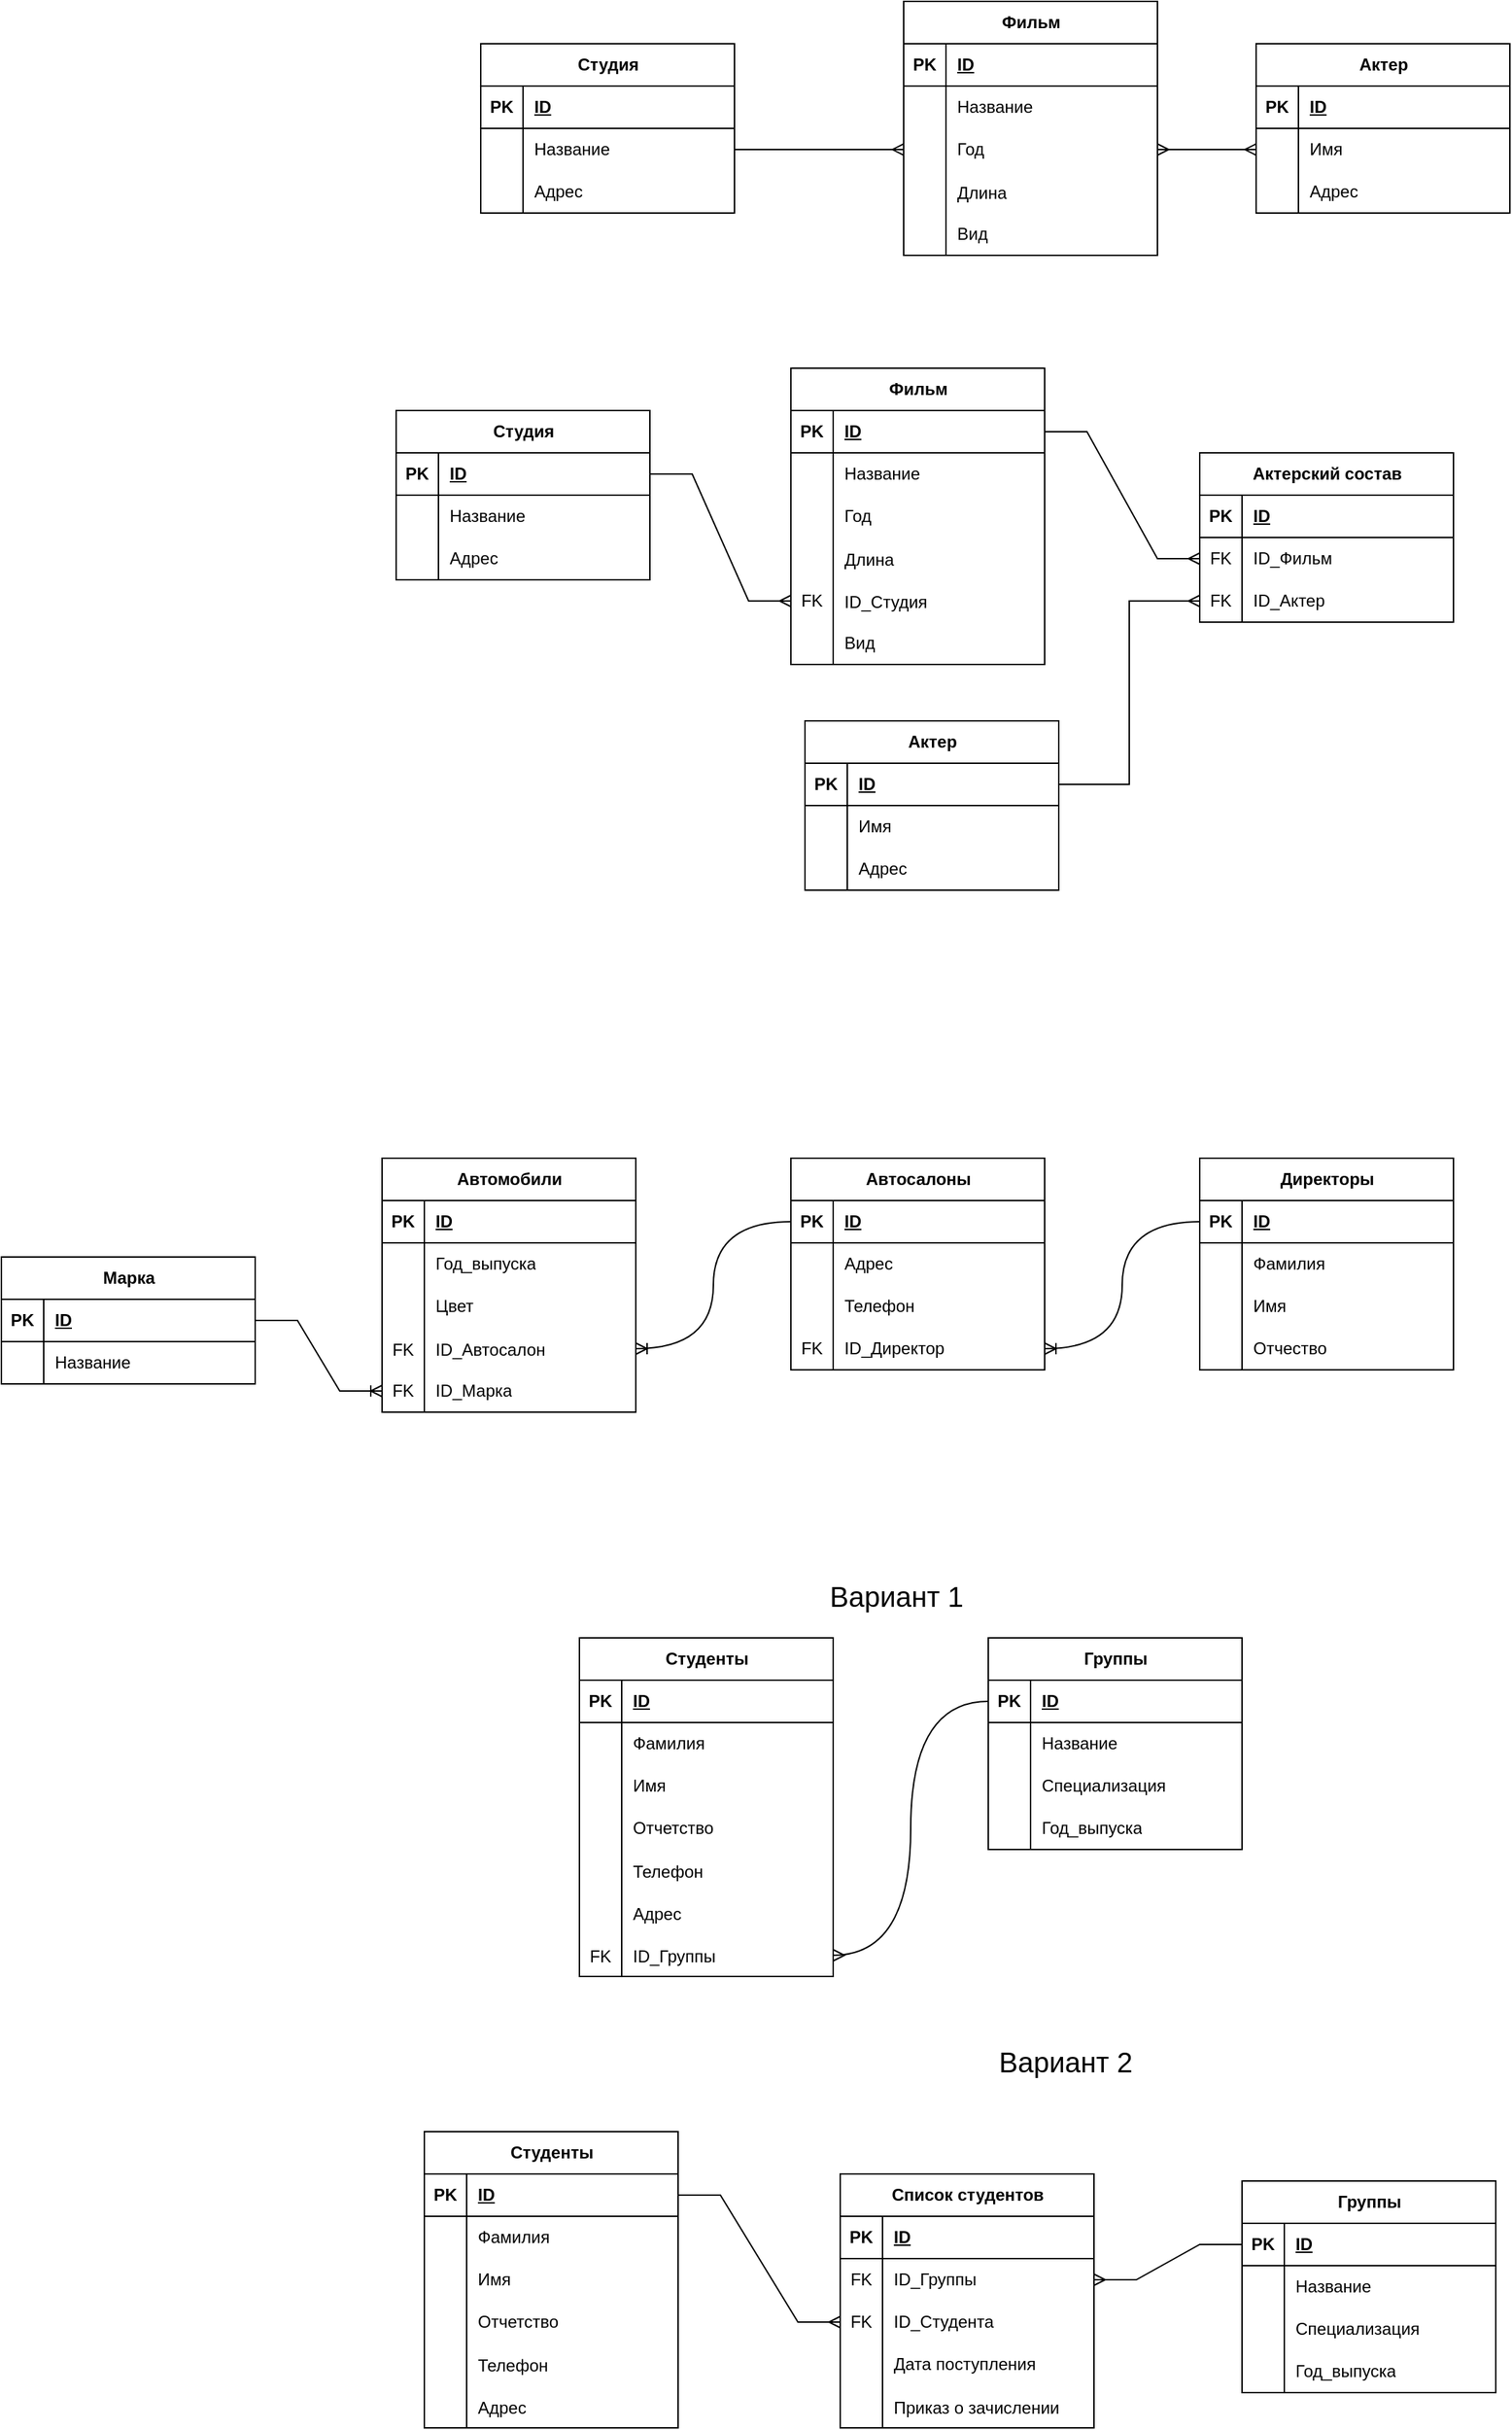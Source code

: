 <mxfile version="24.3.0" type="device">
  <diagram name="Page-1" id="NRhSYLQTqSInlbRduCei">
    <mxGraphModel dx="1152" dy="615" grid="1" gridSize="10" guides="1" tooltips="1" connect="1" arrows="1" fold="1" page="1" pageScale="1" pageWidth="850" pageHeight="1100" math="0" shadow="0">
      <root>
        <mxCell id="0" />
        <mxCell id="1" parent="0" />
        <mxCell id="tcVTG2D1Y4ZtN0hHNdHg-1" value="Фильм" style="shape=table;startSize=30;container=1;collapsible=1;childLayout=tableLayout;fixedRows=1;rowLines=0;fontStyle=1;align=center;resizeLast=1;html=1;" vertex="1" parent="1">
          <mxGeometry x="380" y="30" width="180" height="180" as="geometry" />
        </mxCell>
        <mxCell id="tcVTG2D1Y4ZtN0hHNdHg-2" value="" style="shape=tableRow;horizontal=0;startSize=0;swimlaneHead=0;swimlaneBody=0;fillColor=none;collapsible=0;dropTarget=0;points=[[0,0.5],[1,0.5]];portConstraint=eastwest;top=0;left=0;right=0;bottom=1;" vertex="1" parent="tcVTG2D1Y4ZtN0hHNdHg-1">
          <mxGeometry y="30" width="180" height="30" as="geometry" />
        </mxCell>
        <mxCell id="tcVTG2D1Y4ZtN0hHNdHg-3" value="PK" style="shape=partialRectangle;connectable=0;fillColor=none;top=0;left=0;bottom=0;right=0;fontStyle=1;overflow=hidden;whiteSpace=wrap;html=1;" vertex="1" parent="tcVTG2D1Y4ZtN0hHNdHg-2">
          <mxGeometry width="30" height="30" as="geometry">
            <mxRectangle width="30" height="30" as="alternateBounds" />
          </mxGeometry>
        </mxCell>
        <mxCell id="tcVTG2D1Y4ZtN0hHNdHg-4" value="&lt;div&gt;ID&lt;/div&gt;" style="shape=partialRectangle;connectable=0;fillColor=none;top=0;left=0;bottom=0;right=0;align=left;spacingLeft=6;fontStyle=5;overflow=hidden;whiteSpace=wrap;html=1;" vertex="1" parent="tcVTG2D1Y4ZtN0hHNdHg-2">
          <mxGeometry x="30" width="150" height="30" as="geometry">
            <mxRectangle width="150" height="30" as="alternateBounds" />
          </mxGeometry>
        </mxCell>
        <mxCell id="tcVTG2D1Y4ZtN0hHNdHg-5" value="" style="shape=tableRow;horizontal=0;startSize=0;swimlaneHead=0;swimlaneBody=0;fillColor=none;collapsible=0;dropTarget=0;points=[[0,0.5],[1,0.5]];portConstraint=eastwest;top=0;left=0;right=0;bottom=0;" vertex="1" parent="tcVTG2D1Y4ZtN0hHNdHg-1">
          <mxGeometry y="60" width="180" height="30" as="geometry" />
        </mxCell>
        <mxCell id="tcVTG2D1Y4ZtN0hHNdHg-6" value="" style="shape=partialRectangle;connectable=0;fillColor=none;top=0;left=0;bottom=0;right=0;editable=1;overflow=hidden;whiteSpace=wrap;html=1;" vertex="1" parent="tcVTG2D1Y4ZtN0hHNdHg-5">
          <mxGeometry width="30" height="30" as="geometry">
            <mxRectangle width="30" height="30" as="alternateBounds" />
          </mxGeometry>
        </mxCell>
        <mxCell id="tcVTG2D1Y4ZtN0hHNdHg-7" value="Название" style="shape=partialRectangle;connectable=0;fillColor=none;top=0;left=0;bottom=0;right=0;align=left;spacingLeft=6;overflow=hidden;whiteSpace=wrap;html=1;" vertex="1" parent="tcVTG2D1Y4ZtN0hHNdHg-5">
          <mxGeometry x="30" width="150" height="30" as="geometry">
            <mxRectangle width="150" height="30" as="alternateBounds" />
          </mxGeometry>
        </mxCell>
        <mxCell id="tcVTG2D1Y4ZtN0hHNdHg-8" value="" style="shape=tableRow;horizontal=0;startSize=0;swimlaneHead=0;swimlaneBody=0;fillColor=none;collapsible=0;dropTarget=0;points=[[0,0.5],[1,0.5]];portConstraint=eastwest;top=0;left=0;right=0;bottom=0;" vertex="1" parent="tcVTG2D1Y4ZtN0hHNdHg-1">
          <mxGeometry y="90" width="180" height="30" as="geometry" />
        </mxCell>
        <mxCell id="tcVTG2D1Y4ZtN0hHNdHg-9" value="" style="shape=partialRectangle;connectable=0;fillColor=none;top=0;left=0;bottom=0;right=0;editable=1;overflow=hidden;whiteSpace=wrap;html=1;" vertex="1" parent="tcVTG2D1Y4ZtN0hHNdHg-8">
          <mxGeometry width="30" height="30" as="geometry">
            <mxRectangle width="30" height="30" as="alternateBounds" />
          </mxGeometry>
        </mxCell>
        <mxCell id="tcVTG2D1Y4ZtN0hHNdHg-10" value="Год" style="shape=partialRectangle;connectable=0;fillColor=none;top=0;left=0;bottom=0;right=0;align=left;spacingLeft=6;overflow=hidden;whiteSpace=wrap;html=1;" vertex="1" parent="tcVTG2D1Y4ZtN0hHNdHg-8">
          <mxGeometry x="30" width="150" height="30" as="geometry">
            <mxRectangle width="150" height="30" as="alternateBounds" />
          </mxGeometry>
        </mxCell>
        <mxCell id="tcVTG2D1Y4ZtN0hHNdHg-41" value="" style="shape=tableRow;horizontal=0;startSize=0;swimlaneHead=0;swimlaneBody=0;fillColor=none;collapsible=0;dropTarget=0;points=[[0,0.5],[1,0.5]];portConstraint=eastwest;top=0;left=0;right=0;bottom=0;" vertex="1" parent="tcVTG2D1Y4ZtN0hHNdHg-1">
          <mxGeometry y="120" width="180" height="30" as="geometry" />
        </mxCell>
        <mxCell id="tcVTG2D1Y4ZtN0hHNdHg-42" value="" style="shape=partialRectangle;connectable=0;fillColor=none;top=0;left=0;bottom=0;right=0;editable=1;overflow=hidden;" vertex="1" parent="tcVTG2D1Y4ZtN0hHNdHg-41">
          <mxGeometry width="30" height="30" as="geometry">
            <mxRectangle width="30" height="30" as="alternateBounds" />
          </mxGeometry>
        </mxCell>
        <mxCell id="tcVTG2D1Y4ZtN0hHNdHg-43" value="Длина" style="shape=partialRectangle;connectable=0;fillColor=none;top=0;left=0;bottom=0;right=0;align=left;spacingLeft=6;overflow=hidden;" vertex="1" parent="tcVTG2D1Y4ZtN0hHNdHg-41">
          <mxGeometry x="30" width="150" height="30" as="geometry">
            <mxRectangle width="150" height="30" as="alternateBounds" />
          </mxGeometry>
        </mxCell>
        <mxCell id="tcVTG2D1Y4ZtN0hHNdHg-11" value="" style="shape=tableRow;horizontal=0;startSize=0;swimlaneHead=0;swimlaneBody=0;fillColor=none;collapsible=0;dropTarget=0;points=[[0,0.5],[1,0.5]];portConstraint=eastwest;top=0;left=0;right=0;bottom=0;" vertex="1" parent="tcVTG2D1Y4ZtN0hHNdHg-1">
          <mxGeometry y="150" width="180" height="30" as="geometry" />
        </mxCell>
        <mxCell id="tcVTG2D1Y4ZtN0hHNdHg-12" value="" style="shape=partialRectangle;connectable=0;fillColor=none;top=0;left=0;bottom=0;right=0;editable=1;overflow=hidden;whiteSpace=wrap;html=1;" vertex="1" parent="tcVTG2D1Y4ZtN0hHNdHg-11">
          <mxGeometry width="30" height="30" as="geometry">
            <mxRectangle width="30" height="30" as="alternateBounds" />
          </mxGeometry>
        </mxCell>
        <mxCell id="tcVTG2D1Y4ZtN0hHNdHg-13" value="Вид" style="shape=partialRectangle;connectable=0;fillColor=none;top=0;left=0;bottom=0;right=0;align=left;spacingLeft=6;overflow=hidden;whiteSpace=wrap;html=1;" vertex="1" parent="tcVTG2D1Y4ZtN0hHNdHg-11">
          <mxGeometry x="30" width="150" height="30" as="geometry">
            <mxRectangle width="150" height="30" as="alternateBounds" />
          </mxGeometry>
        </mxCell>
        <mxCell id="tcVTG2D1Y4ZtN0hHNdHg-14" value="Актер" style="shape=table;startSize=30;container=1;collapsible=1;childLayout=tableLayout;fixedRows=1;rowLines=0;fontStyle=1;align=center;resizeLast=1;html=1;" vertex="1" parent="1">
          <mxGeometry x="630" y="60" width="180" height="120" as="geometry" />
        </mxCell>
        <mxCell id="tcVTG2D1Y4ZtN0hHNdHg-15" value="" style="shape=tableRow;horizontal=0;startSize=0;swimlaneHead=0;swimlaneBody=0;fillColor=none;collapsible=0;dropTarget=0;points=[[0,0.5],[1,0.5]];portConstraint=eastwest;top=0;left=0;right=0;bottom=1;" vertex="1" parent="tcVTG2D1Y4ZtN0hHNdHg-14">
          <mxGeometry y="30" width="180" height="30" as="geometry" />
        </mxCell>
        <mxCell id="tcVTG2D1Y4ZtN0hHNdHg-16" value="PK" style="shape=partialRectangle;connectable=0;fillColor=none;top=0;left=0;bottom=0;right=0;fontStyle=1;overflow=hidden;whiteSpace=wrap;html=1;" vertex="1" parent="tcVTG2D1Y4ZtN0hHNdHg-15">
          <mxGeometry width="30" height="30" as="geometry">
            <mxRectangle width="30" height="30" as="alternateBounds" />
          </mxGeometry>
        </mxCell>
        <mxCell id="tcVTG2D1Y4ZtN0hHNdHg-17" value="ID" style="shape=partialRectangle;connectable=0;fillColor=none;top=0;left=0;bottom=0;right=0;align=left;spacingLeft=6;fontStyle=5;overflow=hidden;whiteSpace=wrap;html=1;" vertex="1" parent="tcVTG2D1Y4ZtN0hHNdHg-15">
          <mxGeometry x="30" width="150" height="30" as="geometry">
            <mxRectangle width="150" height="30" as="alternateBounds" />
          </mxGeometry>
        </mxCell>
        <mxCell id="tcVTG2D1Y4ZtN0hHNdHg-18" value="" style="shape=tableRow;horizontal=0;startSize=0;swimlaneHead=0;swimlaneBody=0;fillColor=none;collapsible=0;dropTarget=0;points=[[0,0.5],[1,0.5]];portConstraint=eastwest;top=0;left=0;right=0;bottom=0;" vertex="1" parent="tcVTG2D1Y4ZtN0hHNdHg-14">
          <mxGeometry y="60" width="180" height="30" as="geometry" />
        </mxCell>
        <mxCell id="tcVTG2D1Y4ZtN0hHNdHg-19" value="" style="shape=partialRectangle;connectable=0;fillColor=none;top=0;left=0;bottom=0;right=0;editable=1;overflow=hidden;whiteSpace=wrap;html=1;" vertex="1" parent="tcVTG2D1Y4ZtN0hHNdHg-18">
          <mxGeometry width="30" height="30" as="geometry">
            <mxRectangle width="30" height="30" as="alternateBounds" />
          </mxGeometry>
        </mxCell>
        <mxCell id="tcVTG2D1Y4ZtN0hHNdHg-20" value="Имя" style="shape=partialRectangle;connectable=0;fillColor=none;top=0;left=0;bottom=0;right=0;align=left;spacingLeft=6;overflow=hidden;whiteSpace=wrap;html=1;" vertex="1" parent="tcVTG2D1Y4ZtN0hHNdHg-18">
          <mxGeometry x="30" width="150" height="30" as="geometry">
            <mxRectangle width="150" height="30" as="alternateBounds" />
          </mxGeometry>
        </mxCell>
        <mxCell id="tcVTG2D1Y4ZtN0hHNdHg-21" value="" style="shape=tableRow;horizontal=0;startSize=0;swimlaneHead=0;swimlaneBody=0;fillColor=none;collapsible=0;dropTarget=0;points=[[0,0.5],[1,0.5]];portConstraint=eastwest;top=0;left=0;right=0;bottom=0;" vertex="1" parent="tcVTG2D1Y4ZtN0hHNdHg-14">
          <mxGeometry y="90" width="180" height="30" as="geometry" />
        </mxCell>
        <mxCell id="tcVTG2D1Y4ZtN0hHNdHg-22" value="" style="shape=partialRectangle;connectable=0;fillColor=none;top=0;left=0;bottom=0;right=0;editable=1;overflow=hidden;whiteSpace=wrap;html=1;" vertex="1" parent="tcVTG2D1Y4ZtN0hHNdHg-21">
          <mxGeometry width="30" height="30" as="geometry">
            <mxRectangle width="30" height="30" as="alternateBounds" />
          </mxGeometry>
        </mxCell>
        <mxCell id="tcVTG2D1Y4ZtN0hHNdHg-23" value="Адрес" style="shape=partialRectangle;connectable=0;fillColor=none;top=0;left=0;bottom=0;right=0;align=left;spacingLeft=6;overflow=hidden;whiteSpace=wrap;html=1;" vertex="1" parent="tcVTG2D1Y4ZtN0hHNdHg-21">
          <mxGeometry x="30" width="150" height="30" as="geometry">
            <mxRectangle width="150" height="30" as="alternateBounds" />
          </mxGeometry>
        </mxCell>
        <mxCell id="tcVTG2D1Y4ZtN0hHNdHg-27" value="Студия" style="shape=table;startSize=30;container=1;collapsible=1;childLayout=tableLayout;fixedRows=1;rowLines=0;fontStyle=1;align=center;resizeLast=1;html=1;" vertex="1" parent="1">
          <mxGeometry x="80" y="60" width="180" height="120" as="geometry" />
        </mxCell>
        <mxCell id="tcVTG2D1Y4ZtN0hHNdHg-28" value="" style="shape=tableRow;horizontal=0;startSize=0;swimlaneHead=0;swimlaneBody=0;fillColor=none;collapsible=0;dropTarget=0;points=[[0,0.5],[1,0.5]];portConstraint=eastwest;top=0;left=0;right=0;bottom=1;" vertex="1" parent="tcVTG2D1Y4ZtN0hHNdHg-27">
          <mxGeometry y="30" width="180" height="30" as="geometry" />
        </mxCell>
        <mxCell id="tcVTG2D1Y4ZtN0hHNdHg-29" value="PK" style="shape=partialRectangle;connectable=0;fillColor=none;top=0;left=0;bottom=0;right=0;fontStyle=1;overflow=hidden;whiteSpace=wrap;html=1;" vertex="1" parent="tcVTG2D1Y4ZtN0hHNdHg-28">
          <mxGeometry width="30" height="30" as="geometry">
            <mxRectangle width="30" height="30" as="alternateBounds" />
          </mxGeometry>
        </mxCell>
        <mxCell id="tcVTG2D1Y4ZtN0hHNdHg-30" value="ID" style="shape=partialRectangle;connectable=0;fillColor=none;top=0;left=0;bottom=0;right=0;align=left;spacingLeft=6;fontStyle=5;overflow=hidden;whiteSpace=wrap;html=1;" vertex="1" parent="tcVTG2D1Y4ZtN0hHNdHg-28">
          <mxGeometry x="30" width="150" height="30" as="geometry">
            <mxRectangle width="150" height="30" as="alternateBounds" />
          </mxGeometry>
        </mxCell>
        <mxCell id="tcVTG2D1Y4ZtN0hHNdHg-31" value="" style="shape=tableRow;horizontal=0;startSize=0;swimlaneHead=0;swimlaneBody=0;fillColor=none;collapsible=0;dropTarget=0;points=[[0,0.5],[1,0.5]];portConstraint=eastwest;top=0;left=0;right=0;bottom=0;" vertex="1" parent="tcVTG2D1Y4ZtN0hHNdHg-27">
          <mxGeometry y="60" width="180" height="30" as="geometry" />
        </mxCell>
        <mxCell id="tcVTG2D1Y4ZtN0hHNdHg-32" value="" style="shape=partialRectangle;connectable=0;fillColor=none;top=0;left=0;bottom=0;right=0;editable=1;overflow=hidden;whiteSpace=wrap;html=1;" vertex="1" parent="tcVTG2D1Y4ZtN0hHNdHg-31">
          <mxGeometry width="30" height="30" as="geometry">
            <mxRectangle width="30" height="30" as="alternateBounds" />
          </mxGeometry>
        </mxCell>
        <mxCell id="tcVTG2D1Y4ZtN0hHNdHg-33" value="Название" style="shape=partialRectangle;connectable=0;fillColor=none;top=0;left=0;bottom=0;right=0;align=left;spacingLeft=6;overflow=hidden;whiteSpace=wrap;html=1;" vertex="1" parent="tcVTG2D1Y4ZtN0hHNdHg-31">
          <mxGeometry x="30" width="150" height="30" as="geometry">
            <mxRectangle width="150" height="30" as="alternateBounds" />
          </mxGeometry>
        </mxCell>
        <mxCell id="tcVTG2D1Y4ZtN0hHNdHg-34" value="" style="shape=tableRow;horizontal=0;startSize=0;swimlaneHead=0;swimlaneBody=0;fillColor=none;collapsible=0;dropTarget=0;points=[[0,0.5],[1,0.5]];portConstraint=eastwest;top=0;left=0;right=0;bottom=0;" vertex="1" parent="tcVTG2D1Y4ZtN0hHNdHg-27">
          <mxGeometry y="90" width="180" height="30" as="geometry" />
        </mxCell>
        <mxCell id="tcVTG2D1Y4ZtN0hHNdHg-35" value="" style="shape=partialRectangle;connectable=0;fillColor=none;top=0;left=0;bottom=0;right=0;editable=1;overflow=hidden;whiteSpace=wrap;html=1;" vertex="1" parent="tcVTG2D1Y4ZtN0hHNdHg-34">
          <mxGeometry width="30" height="30" as="geometry">
            <mxRectangle width="30" height="30" as="alternateBounds" />
          </mxGeometry>
        </mxCell>
        <mxCell id="tcVTG2D1Y4ZtN0hHNdHg-36" value="Адрес" style="shape=partialRectangle;connectable=0;fillColor=none;top=0;left=0;bottom=0;right=0;align=left;spacingLeft=6;overflow=hidden;whiteSpace=wrap;html=1;" vertex="1" parent="tcVTG2D1Y4ZtN0hHNdHg-34">
          <mxGeometry x="30" width="150" height="30" as="geometry">
            <mxRectangle width="150" height="30" as="alternateBounds" />
          </mxGeometry>
        </mxCell>
        <mxCell id="tcVTG2D1Y4ZtN0hHNdHg-45" value="" style="edgeStyle=entityRelationEdgeStyle;fontSize=12;html=1;endArrow=ERmany;startArrow=ERmany;rounded=0;entryX=0;entryY=0.5;entryDx=0;entryDy=0;exitX=1;exitY=0.5;exitDx=0;exitDy=0;" edge="1" parent="1" source="tcVTG2D1Y4ZtN0hHNdHg-8" target="tcVTG2D1Y4ZtN0hHNdHg-18">
          <mxGeometry width="100" height="100" relative="1" as="geometry">
            <mxPoint x="430" y="410" as="sourcePoint" />
            <mxPoint x="530" y="310" as="targetPoint" />
          </mxGeometry>
        </mxCell>
        <mxCell id="tcVTG2D1Y4ZtN0hHNdHg-46" value="" style="edgeStyle=entityRelationEdgeStyle;fontSize=12;html=1;endArrow=ERmany;startArrow=none;rounded=0;exitX=1;exitY=0.5;exitDx=0;exitDy=0;entryX=0;entryY=0.5;entryDx=0;entryDy=0;startFill=0;" edge="1" parent="1" source="tcVTG2D1Y4ZtN0hHNdHg-31" target="tcVTG2D1Y4ZtN0hHNdHg-8">
          <mxGeometry width="100" height="100" relative="1" as="geometry">
            <mxPoint x="250" y="430" as="sourcePoint" />
            <mxPoint x="370" y="450" as="targetPoint" />
          </mxGeometry>
        </mxCell>
        <mxCell id="tcVTG2D1Y4ZtN0hHNdHg-47" value="Фильм" style="shape=table;startSize=30;container=1;collapsible=1;childLayout=tableLayout;fixedRows=1;rowLines=0;fontStyle=1;align=center;resizeLast=1;html=1;" vertex="1" parent="1">
          <mxGeometry x="300" y="290" width="180" height="210" as="geometry" />
        </mxCell>
        <mxCell id="tcVTG2D1Y4ZtN0hHNdHg-48" value="" style="shape=tableRow;horizontal=0;startSize=0;swimlaneHead=0;swimlaneBody=0;fillColor=none;collapsible=0;dropTarget=0;points=[[0,0.5],[1,0.5]];portConstraint=eastwest;top=0;left=0;right=0;bottom=1;" vertex="1" parent="tcVTG2D1Y4ZtN0hHNdHg-47">
          <mxGeometry y="30" width="180" height="30" as="geometry" />
        </mxCell>
        <mxCell id="tcVTG2D1Y4ZtN0hHNdHg-49" value="PK" style="shape=partialRectangle;connectable=0;fillColor=none;top=0;left=0;bottom=0;right=0;fontStyle=1;overflow=hidden;whiteSpace=wrap;html=1;" vertex="1" parent="tcVTG2D1Y4ZtN0hHNdHg-48">
          <mxGeometry width="30" height="30" as="geometry">
            <mxRectangle width="30" height="30" as="alternateBounds" />
          </mxGeometry>
        </mxCell>
        <mxCell id="tcVTG2D1Y4ZtN0hHNdHg-50" value="&lt;div&gt;ID&lt;/div&gt;" style="shape=partialRectangle;connectable=0;fillColor=none;top=0;left=0;bottom=0;right=0;align=left;spacingLeft=6;fontStyle=5;overflow=hidden;whiteSpace=wrap;html=1;" vertex="1" parent="tcVTG2D1Y4ZtN0hHNdHg-48">
          <mxGeometry x="30" width="150" height="30" as="geometry">
            <mxRectangle width="150" height="30" as="alternateBounds" />
          </mxGeometry>
        </mxCell>
        <mxCell id="tcVTG2D1Y4ZtN0hHNdHg-51" value="" style="shape=tableRow;horizontal=0;startSize=0;swimlaneHead=0;swimlaneBody=0;fillColor=none;collapsible=0;dropTarget=0;points=[[0,0.5],[1,0.5]];portConstraint=eastwest;top=0;left=0;right=0;bottom=0;" vertex="1" parent="tcVTG2D1Y4ZtN0hHNdHg-47">
          <mxGeometry y="60" width="180" height="30" as="geometry" />
        </mxCell>
        <mxCell id="tcVTG2D1Y4ZtN0hHNdHg-52" value="" style="shape=partialRectangle;connectable=0;fillColor=none;top=0;left=0;bottom=0;right=0;editable=1;overflow=hidden;whiteSpace=wrap;html=1;" vertex="1" parent="tcVTG2D1Y4ZtN0hHNdHg-51">
          <mxGeometry width="30" height="30" as="geometry">
            <mxRectangle width="30" height="30" as="alternateBounds" />
          </mxGeometry>
        </mxCell>
        <mxCell id="tcVTG2D1Y4ZtN0hHNdHg-53" value="Название" style="shape=partialRectangle;connectable=0;fillColor=none;top=0;left=0;bottom=0;right=0;align=left;spacingLeft=6;overflow=hidden;whiteSpace=wrap;html=1;" vertex="1" parent="tcVTG2D1Y4ZtN0hHNdHg-51">
          <mxGeometry x="30" width="150" height="30" as="geometry">
            <mxRectangle width="150" height="30" as="alternateBounds" />
          </mxGeometry>
        </mxCell>
        <mxCell id="tcVTG2D1Y4ZtN0hHNdHg-54" value="" style="shape=tableRow;horizontal=0;startSize=0;swimlaneHead=0;swimlaneBody=0;fillColor=none;collapsible=0;dropTarget=0;points=[[0,0.5],[1,0.5]];portConstraint=eastwest;top=0;left=0;right=0;bottom=0;" vertex="1" parent="tcVTG2D1Y4ZtN0hHNdHg-47">
          <mxGeometry y="90" width="180" height="30" as="geometry" />
        </mxCell>
        <mxCell id="tcVTG2D1Y4ZtN0hHNdHg-55" value="" style="shape=partialRectangle;connectable=0;fillColor=none;top=0;left=0;bottom=0;right=0;editable=1;overflow=hidden;whiteSpace=wrap;html=1;" vertex="1" parent="tcVTG2D1Y4ZtN0hHNdHg-54">
          <mxGeometry width="30" height="30" as="geometry">
            <mxRectangle width="30" height="30" as="alternateBounds" />
          </mxGeometry>
        </mxCell>
        <mxCell id="tcVTG2D1Y4ZtN0hHNdHg-56" value="Год" style="shape=partialRectangle;connectable=0;fillColor=none;top=0;left=0;bottom=0;right=0;align=left;spacingLeft=6;overflow=hidden;whiteSpace=wrap;html=1;" vertex="1" parent="tcVTG2D1Y4ZtN0hHNdHg-54">
          <mxGeometry x="30" width="150" height="30" as="geometry">
            <mxRectangle width="150" height="30" as="alternateBounds" />
          </mxGeometry>
        </mxCell>
        <mxCell id="tcVTG2D1Y4ZtN0hHNdHg-57" value="" style="shape=tableRow;horizontal=0;startSize=0;swimlaneHead=0;swimlaneBody=0;fillColor=none;collapsible=0;dropTarget=0;points=[[0,0.5],[1,0.5]];portConstraint=eastwest;top=0;left=0;right=0;bottom=0;" vertex="1" parent="tcVTG2D1Y4ZtN0hHNdHg-47">
          <mxGeometry y="120" width="180" height="30" as="geometry" />
        </mxCell>
        <mxCell id="tcVTG2D1Y4ZtN0hHNdHg-58" value="" style="shape=partialRectangle;connectable=0;fillColor=none;top=0;left=0;bottom=0;right=0;editable=1;overflow=hidden;" vertex="1" parent="tcVTG2D1Y4ZtN0hHNdHg-57">
          <mxGeometry width="30" height="30" as="geometry">
            <mxRectangle width="30" height="30" as="alternateBounds" />
          </mxGeometry>
        </mxCell>
        <mxCell id="tcVTG2D1Y4ZtN0hHNdHg-59" value="Длина" style="shape=partialRectangle;connectable=0;fillColor=none;top=0;left=0;bottom=0;right=0;align=left;spacingLeft=6;overflow=hidden;" vertex="1" parent="tcVTG2D1Y4ZtN0hHNdHg-57">
          <mxGeometry x="30" width="150" height="30" as="geometry">
            <mxRectangle width="150" height="30" as="alternateBounds" />
          </mxGeometry>
        </mxCell>
        <mxCell id="tcVTG2D1Y4ZtN0hHNdHg-106" value="" style="shape=tableRow;horizontal=0;startSize=0;swimlaneHead=0;swimlaneBody=0;fillColor=none;collapsible=0;dropTarget=0;points=[[0,0.5],[1,0.5]];portConstraint=eastwest;top=0;left=0;right=0;bottom=0;" vertex="1" parent="tcVTG2D1Y4ZtN0hHNdHg-47">
          <mxGeometry y="150" width="180" height="30" as="geometry" />
        </mxCell>
        <mxCell id="tcVTG2D1Y4ZtN0hHNdHg-107" value="" style="shape=partialRectangle;connectable=0;fillColor=none;top=0;left=0;bottom=0;right=0;editable=1;overflow=hidden;" vertex="1" parent="tcVTG2D1Y4ZtN0hHNdHg-106">
          <mxGeometry width="30" height="30" as="geometry">
            <mxRectangle width="30" height="30" as="alternateBounds" />
          </mxGeometry>
        </mxCell>
        <mxCell id="tcVTG2D1Y4ZtN0hHNdHg-108" value="ID_Студия" style="shape=partialRectangle;connectable=0;fillColor=none;top=0;left=0;bottom=0;right=0;align=left;spacingLeft=6;overflow=hidden;" vertex="1" parent="tcVTG2D1Y4ZtN0hHNdHg-106">
          <mxGeometry x="30" width="150" height="30" as="geometry">
            <mxRectangle width="150" height="30" as="alternateBounds" />
          </mxGeometry>
        </mxCell>
        <mxCell id="tcVTG2D1Y4ZtN0hHNdHg-60" value="" style="shape=tableRow;horizontal=0;startSize=0;swimlaneHead=0;swimlaneBody=0;fillColor=none;collapsible=0;dropTarget=0;points=[[0,0.5],[1,0.5]];portConstraint=eastwest;top=0;left=0;right=0;bottom=0;" vertex="1" parent="tcVTG2D1Y4ZtN0hHNdHg-47">
          <mxGeometry y="180" width="180" height="30" as="geometry" />
        </mxCell>
        <mxCell id="tcVTG2D1Y4ZtN0hHNdHg-61" value="" style="shape=partialRectangle;connectable=0;fillColor=none;top=0;left=0;bottom=0;right=0;editable=1;overflow=hidden;whiteSpace=wrap;html=1;" vertex="1" parent="tcVTG2D1Y4ZtN0hHNdHg-60">
          <mxGeometry width="30" height="30" as="geometry">
            <mxRectangle width="30" height="30" as="alternateBounds" />
          </mxGeometry>
        </mxCell>
        <mxCell id="tcVTG2D1Y4ZtN0hHNdHg-62" value="Вид" style="shape=partialRectangle;connectable=0;fillColor=none;top=0;left=0;bottom=0;right=0;align=left;spacingLeft=6;overflow=hidden;whiteSpace=wrap;html=1;" vertex="1" parent="tcVTG2D1Y4ZtN0hHNdHg-60">
          <mxGeometry x="30" width="150" height="30" as="geometry">
            <mxRectangle width="150" height="30" as="alternateBounds" />
          </mxGeometry>
        </mxCell>
        <mxCell id="tcVTG2D1Y4ZtN0hHNdHg-63" value="Актер" style="shape=table;startSize=30;container=1;collapsible=1;childLayout=tableLayout;fixedRows=1;rowLines=0;fontStyle=1;align=center;resizeLast=1;html=1;" vertex="1" parent="1">
          <mxGeometry x="310" y="540" width="180" height="120" as="geometry" />
        </mxCell>
        <mxCell id="tcVTG2D1Y4ZtN0hHNdHg-64" value="" style="shape=tableRow;horizontal=0;startSize=0;swimlaneHead=0;swimlaneBody=0;fillColor=none;collapsible=0;dropTarget=0;points=[[0,0.5],[1,0.5]];portConstraint=eastwest;top=0;left=0;right=0;bottom=1;" vertex="1" parent="tcVTG2D1Y4ZtN0hHNdHg-63">
          <mxGeometry y="30" width="180" height="30" as="geometry" />
        </mxCell>
        <mxCell id="tcVTG2D1Y4ZtN0hHNdHg-65" value="PK" style="shape=partialRectangle;connectable=0;fillColor=none;top=0;left=0;bottom=0;right=0;fontStyle=1;overflow=hidden;whiteSpace=wrap;html=1;" vertex="1" parent="tcVTG2D1Y4ZtN0hHNdHg-64">
          <mxGeometry width="30" height="30" as="geometry">
            <mxRectangle width="30" height="30" as="alternateBounds" />
          </mxGeometry>
        </mxCell>
        <mxCell id="tcVTG2D1Y4ZtN0hHNdHg-66" value="ID" style="shape=partialRectangle;connectable=0;fillColor=none;top=0;left=0;bottom=0;right=0;align=left;spacingLeft=6;fontStyle=5;overflow=hidden;whiteSpace=wrap;html=1;" vertex="1" parent="tcVTG2D1Y4ZtN0hHNdHg-64">
          <mxGeometry x="30" width="150" height="30" as="geometry">
            <mxRectangle width="150" height="30" as="alternateBounds" />
          </mxGeometry>
        </mxCell>
        <mxCell id="tcVTG2D1Y4ZtN0hHNdHg-67" value="" style="shape=tableRow;horizontal=0;startSize=0;swimlaneHead=0;swimlaneBody=0;fillColor=none;collapsible=0;dropTarget=0;points=[[0,0.5],[1,0.5]];portConstraint=eastwest;top=0;left=0;right=0;bottom=0;" vertex="1" parent="tcVTG2D1Y4ZtN0hHNdHg-63">
          <mxGeometry y="60" width="180" height="30" as="geometry" />
        </mxCell>
        <mxCell id="tcVTG2D1Y4ZtN0hHNdHg-68" value="" style="shape=partialRectangle;connectable=0;fillColor=none;top=0;left=0;bottom=0;right=0;editable=1;overflow=hidden;whiteSpace=wrap;html=1;" vertex="1" parent="tcVTG2D1Y4ZtN0hHNdHg-67">
          <mxGeometry width="30" height="30" as="geometry">
            <mxRectangle width="30" height="30" as="alternateBounds" />
          </mxGeometry>
        </mxCell>
        <mxCell id="tcVTG2D1Y4ZtN0hHNdHg-69" value="Имя" style="shape=partialRectangle;connectable=0;fillColor=none;top=0;left=0;bottom=0;right=0;align=left;spacingLeft=6;overflow=hidden;whiteSpace=wrap;html=1;" vertex="1" parent="tcVTG2D1Y4ZtN0hHNdHg-67">
          <mxGeometry x="30" width="150" height="30" as="geometry">
            <mxRectangle width="150" height="30" as="alternateBounds" />
          </mxGeometry>
        </mxCell>
        <mxCell id="tcVTG2D1Y4ZtN0hHNdHg-70" value="" style="shape=tableRow;horizontal=0;startSize=0;swimlaneHead=0;swimlaneBody=0;fillColor=none;collapsible=0;dropTarget=0;points=[[0,0.5],[1,0.5]];portConstraint=eastwest;top=0;left=0;right=0;bottom=0;" vertex="1" parent="tcVTG2D1Y4ZtN0hHNdHg-63">
          <mxGeometry y="90" width="180" height="30" as="geometry" />
        </mxCell>
        <mxCell id="tcVTG2D1Y4ZtN0hHNdHg-71" value="" style="shape=partialRectangle;connectable=0;fillColor=none;top=0;left=0;bottom=0;right=0;editable=1;overflow=hidden;whiteSpace=wrap;html=1;" vertex="1" parent="tcVTG2D1Y4ZtN0hHNdHg-70">
          <mxGeometry width="30" height="30" as="geometry">
            <mxRectangle width="30" height="30" as="alternateBounds" />
          </mxGeometry>
        </mxCell>
        <mxCell id="tcVTG2D1Y4ZtN0hHNdHg-72" value="Адрес" style="shape=partialRectangle;connectable=0;fillColor=none;top=0;left=0;bottom=0;right=0;align=left;spacingLeft=6;overflow=hidden;whiteSpace=wrap;html=1;" vertex="1" parent="tcVTG2D1Y4ZtN0hHNdHg-70">
          <mxGeometry x="30" width="150" height="30" as="geometry">
            <mxRectangle width="150" height="30" as="alternateBounds" />
          </mxGeometry>
        </mxCell>
        <mxCell id="tcVTG2D1Y4ZtN0hHNdHg-73" value="Студия" style="shape=table;startSize=30;container=1;collapsible=1;childLayout=tableLayout;fixedRows=1;rowLines=0;fontStyle=1;align=center;resizeLast=1;html=1;" vertex="1" parent="1">
          <mxGeometry x="20" y="320" width="180" height="120" as="geometry" />
        </mxCell>
        <mxCell id="tcVTG2D1Y4ZtN0hHNdHg-74" value="" style="shape=tableRow;horizontal=0;startSize=0;swimlaneHead=0;swimlaneBody=0;fillColor=none;collapsible=0;dropTarget=0;points=[[0,0.5],[1,0.5]];portConstraint=eastwest;top=0;left=0;right=0;bottom=1;" vertex="1" parent="tcVTG2D1Y4ZtN0hHNdHg-73">
          <mxGeometry y="30" width="180" height="30" as="geometry" />
        </mxCell>
        <mxCell id="tcVTG2D1Y4ZtN0hHNdHg-75" value="PK" style="shape=partialRectangle;connectable=0;fillColor=none;top=0;left=0;bottom=0;right=0;fontStyle=1;overflow=hidden;whiteSpace=wrap;html=1;" vertex="1" parent="tcVTG2D1Y4ZtN0hHNdHg-74">
          <mxGeometry width="30" height="30" as="geometry">
            <mxRectangle width="30" height="30" as="alternateBounds" />
          </mxGeometry>
        </mxCell>
        <mxCell id="tcVTG2D1Y4ZtN0hHNdHg-76" value="ID" style="shape=partialRectangle;connectable=0;fillColor=none;top=0;left=0;bottom=0;right=0;align=left;spacingLeft=6;fontStyle=5;overflow=hidden;whiteSpace=wrap;html=1;" vertex="1" parent="tcVTG2D1Y4ZtN0hHNdHg-74">
          <mxGeometry x="30" width="150" height="30" as="geometry">
            <mxRectangle width="150" height="30" as="alternateBounds" />
          </mxGeometry>
        </mxCell>
        <mxCell id="tcVTG2D1Y4ZtN0hHNdHg-77" value="" style="shape=tableRow;horizontal=0;startSize=0;swimlaneHead=0;swimlaneBody=0;fillColor=none;collapsible=0;dropTarget=0;points=[[0,0.5],[1,0.5]];portConstraint=eastwest;top=0;left=0;right=0;bottom=0;" vertex="1" parent="tcVTG2D1Y4ZtN0hHNdHg-73">
          <mxGeometry y="60" width="180" height="30" as="geometry" />
        </mxCell>
        <mxCell id="tcVTG2D1Y4ZtN0hHNdHg-78" value="" style="shape=partialRectangle;connectable=0;fillColor=none;top=0;left=0;bottom=0;right=0;editable=1;overflow=hidden;whiteSpace=wrap;html=1;" vertex="1" parent="tcVTG2D1Y4ZtN0hHNdHg-77">
          <mxGeometry width="30" height="30" as="geometry">
            <mxRectangle width="30" height="30" as="alternateBounds" />
          </mxGeometry>
        </mxCell>
        <mxCell id="tcVTG2D1Y4ZtN0hHNdHg-79" value="Название" style="shape=partialRectangle;connectable=0;fillColor=none;top=0;left=0;bottom=0;right=0;align=left;spacingLeft=6;overflow=hidden;whiteSpace=wrap;html=1;" vertex="1" parent="tcVTG2D1Y4ZtN0hHNdHg-77">
          <mxGeometry x="30" width="150" height="30" as="geometry">
            <mxRectangle width="150" height="30" as="alternateBounds" />
          </mxGeometry>
        </mxCell>
        <mxCell id="tcVTG2D1Y4ZtN0hHNdHg-80" value="" style="shape=tableRow;horizontal=0;startSize=0;swimlaneHead=0;swimlaneBody=0;fillColor=none;collapsible=0;dropTarget=0;points=[[0,0.5],[1,0.5]];portConstraint=eastwest;top=0;left=0;right=0;bottom=0;" vertex="1" parent="tcVTG2D1Y4ZtN0hHNdHg-73">
          <mxGeometry y="90" width="180" height="30" as="geometry" />
        </mxCell>
        <mxCell id="tcVTG2D1Y4ZtN0hHNdHg-81" value="" style="shape=partialRectangle;connectable=0;fillColor=none;top=0;left=0;bottom=0;right=0;editable=1;overflow=hidden;whiteSpace=wrap;html=1;" vertex="1" parent="tcVTG2D1Y4ZtN0hHNdHg-80">
          <mxGeometry width="30" height="30" as="geometry">
            <mxRectangle width="30" height="30" as="alternateBounds" />
          </mxGeometry>
        </mxCell>
        <mxCell id="tcVTG2D1Y4ZtN0hHNdHg-82" value="Адрес" style="shape=partialRectangle;connectable=0;fillColor=none;top=0;left=0;bottom=0;right=0;align=left;spacingLeft=6;overflow=hidden;whiteSpace=wrap;html=1;" vertex="1" parent="tcVTG2D1Y4ZtN0hHNdHg-80">
          <mxGeometry x="30" width="150" height="30" as="geometry">
            <mxRectangle width="150" height="30" as="alternateBounds" />
          </mxGeometry>
        </mxCell>
        <mxCell id="tcVTG2D1Y4ZtN0hHNdHg-85" value="" style="edgeStyle=entityRelationEdgeStyle;fontSize=12;html=1;endArrow=ERmany;startArrow=none;rounded=0;exitX=1;exitY=0.5;exitDx=0;exitDy=0;entryX=0;entryY=0.5;entryDx=0;entryDy=0;startFill=0;" edge="1" parent="1" source="tcVTG2D1Y4ZtN0hHNdHg-74" target="tcVTG2D1Y4ZtN0hHNdHg-102">
          <mxGeometry width="100" height="100" relative="1" as="geometry">
            <mxPoint x="220" y="400" as="sourcePoint" />
            <mxPoint x="340" y="400" as="targetPoint" />
          </mxGeometry>
        </mxCell>
        <mxCell id="tcVTG2D1Y4ZtN0hHNdHg-86" value="Актерский состав" style="shape=table;startSize=30;container=1;collapsible=1;childLayout=tableLayout;fixedRows=1;rowLines=0;fontStyle=1;align=center;resizeLast=1;html=1;" vertex="1" parent="1">
          <mxGeometry x="590" y="350" width="180" height="120" as="geometry" />
        </mxCell>
        <mxCell id="tcVTG2D1Y4ZtN0hHNdHg-87" value="" style="shape=tableRow;horizontal=0;startSize=0;swimlaneHead=0;swimlaneBody=0;fillColor=none;collapsible=0;dropTarget=0;points=[[0,0.5],[1,0.5]];portConstraint=eastwest;top=0;left=0;right=0;bottom=1;" vertex="1" parent="tcVTG2D1Y4ZtN0hHNdHg-86">
          <mxGeometry y="30" width="180" height="30" as="geometry" />
        </mxCell>
        <mxCell id="tcVTG2D1Y4ZtN0hHNdHg-88" value="PK" style="shape=partialRectangle;connectable=0;fillColor=none;top=0;left=0;bottom=0;right=0;fontStyle=1;overflow=hidden;whiteSpace=wrap;html=1;" vertex="1" parent="tcVTG2D1Y4ZtN0hHNdHg-87">
          <mxGeometry width="30" height="30" as="geometry">
            <mxRectangle width="30" height="30" as="alternateBounds" />
          </mxGeometry>
        </mxCell>
        <mxCell id="tcVTG2D1Y4ZtN0hHNdHg-89" value="ID" style="shape=partialRectangle;connectable=0;fillColor=none;top=0;left=0;bottom=0;right=0;align=left;spacingLeft=6;fontStyle=5;overflow=hidden;whiteSpace=wrap;html=1;" vertex="1" parent="tcVTG2D1Y4ZtN0hHNdHg-87">
          <mxGeometry x="30" width="150" height="30" as="geometry">
            <mxRectangle width="150" height="30" as="alternateBounds" />
          </mxGeometry>
        </mxCell>
        <mxCell id="tcVTG2D1Y4ZtN0hHNdHg-90" value="" style="shape=tableRow;horizontal=0;startSize=0;swimlaneHead=0;swimlaneBody=0;fillColor=none;collapsible=0;dropTarget=0;points=[[0,0.5],[1,0.5]];portConstraint=eastwest;top=0;left=0;right=0;bottom=0;" vertex="1" parent="tcVTG2D1Y4ZtN0hHNdHg-86">
          <mxGeometry y="60" width="180" height="30" as="geometry" />
        </mxCell>
        <mxCell id="tcVTG2D1Y4ZtN0hHNdHg-91" value="FK" style="shape=partialRectangle;connectable=0;fillColor=none;top=0;left=0;bottom=0;right=0;editable=1;overflow=hidden;whiteSpace=wrap;html=1;" vertex="1" parent="tcVTG2D1Y4ZtN0hHNdHg-90">
          <mxGeometry width="30" height="30" as="geometry">
            <mxRectangle width="30" height="30" as="alternateBounds" />
          </mxGeometry>
        </mxCell>
        <mxCell id="tcVTG2D1Y4ZtN0hHNdHg-92" value="ID_Фильм" style="shape=partialRectangle;connectable=0;fillColor=none;top=0;left=0;bottom=0;right=0;align=left;spacingLeft=6;overflow=hidden;whiteSpace=wrap;html=1;" vertex="1" parent="tcVTG2D1Y4ZtN0hHNdHg-90">
          <mxGeometry x="30" width="150" height="30" as="geometry">
            <mxRectangle width="150" height="30" as="alternateBounds" />
          </mxGeometry>
        </mxCell>
        <mxCell id="tcVTG2D1Y4ZtN0hHNdHg-93" value="" style="shape=tableRow;horizontal=0;startSize=0;swimlaneHead=0;swimlaneBody=0;fillColor=none;collapsible=0;dropTarget=0;points=[[0,0.5],[1,0.5]];portConstraint=eastwest;top=0;left=0;right=0;bottom=0;" vertex="1" parent="tcVTG2D1Y4ZtN0hHNdHg-86">
          <mxGeometry y="90" width="180" height="30" as="geometry" />
        </mxCell>
        <mxCell id="tcVTG2D1Y4ZtN0hHNdHg-94" value="FK" style="shape=partialRectangle;connectable=0;fillColor=none;top=0;left=0;bottom=0;right=0;editable=1;overflow=hidden;whiteSpace=wrap;html=1;" vertex="1" parent="tcVTG2D1Y4ZtN0hHNdHg-93">
          <mxGeometry width="30" height="30" as="geometry">
            <mxRectangle width="30" height="30" as="alternateBounds" />
          </mxGeometry>
        </mxCell>
        <mxCell id="tcVTG2D1Y4ZtN0hHNdHg-95" value="ID_Актер" style="shape=partialRectangle;connectable=0;fillColor=none;top=0;left=0;bottom=0;right=0;align=left;spacingLeft=6;overflow=hidden;whiteSpace=wrap;html=1;" vertex="1" parent="tcVTG2D1Y4ZtN0hHNdHg-93">
          <mxGeometry x="30" width="150" height="30" as="geometry">
            <mxRectangle width="150" height="30" as="alternateBounds" />
          </mxGeometry>
        </mxCell>
        <mxCell id="tcVTG2D1Y4ZtN0hHNdHg-96" value="" style="edgeStyle=entityRelationEdgeStyle;fontSize=12;html=1;endArrow=ERmany;startArrow=none;rounded=0;exitX=1;exitY=0.5;exitDx=0;exitDy=0;entryX=0;entryY=0.5;entryDx=0;entryDy=0;startFill=0;" edge="1" parent="1" source="tcVTG2D1Y4ZtN0hHNdHg-48" target="tcVTG2D1Y4ZtN0hHNdHg-90">
          <mxGeometry width="100" height="100" relative="1" as="geometry">
            <mxPoint x="480" y="460" as="sourcePoint" />
            <mxPoint x="580" y="460" as="targetPoint" />
          </mxGeometry>
        </mxCell>
        <mxCell id="tcVTG2D1Y4ZtN0hHNdHg-99" value="" style="fontSize=12;html=1;endArrow=ERmany;rounded=0;exitX=1;exitY=0.5;exitDx=0;exitDy=0;entryX=0;entryY=0.5;entryDx=0;entryDy=0;edgeStyle=orthogonalEdgeStyle;" edge="1" parent="1" source="tcVTG2D1Y4ZtN0hHNdHg-64" target="tcVTG2D1Y4ZtN0hHNdHg-93">
          <mxGeometry width="100" height="100" relative="1" as="geometry">
            <mxPoint x="770" y="590" as="sourcePoint" />
            <mxPoint x="680" y="490" as="targetPoint" />
          </mxGeometry>
        </mxCell>
        <mxCell id="tcVTG2D1Y4ZtN0hHNdHg-102" value="" style="shape=tableRow;horizontal=0;startSize=0;swimlaneHead=0;swimlaneBody=0;fillColor=none;collapsible=0;dropTarget=0;points=[[0,0.5],[1,0.5]];portConstraint=eastwest;top=0;left=0;right=0;bottom=0;" vertex="1" parent="1">
          <mxGeometry x="300" y="440" width="180" height="30" as="geometry" />
        </mxCell>
        <mxCell id="tcVTG2D1Y4ZtN0hHNdHg-103" value="FK" style="shape=partialRectangle;connectable=0;fillColor=none;top=0;left=0;bottom=0;right=0;editable=1;overflow=hidden;whiteSpace=wrap;html=1;" vertex="1" parent="tcVTG2D1Y4ZtN0hHNdHg-102">
          <mxGeometry width="30" height="30" as="geometry">
            <mxRectangle width="30" height="30" as="alternateBounds" />
          </mxGeometry>
        </mxCell>
        <mxCell id="tcVTG2D1Y4ZtN0hHNdHg-109" value="Автомобили" style="shape=table;startSize=30;container=1;collapsible=1;childLayout=tableLayout;fixedRows=1;rowLines=0;fontStyle=1;align=center;resizeLast=1;html=1;" vertex="1" parent="1">
          <mxGeometry x="10" y="850" width="180" height="180" as="geometry" />
        </mxCell>
        <mxCell id="tcVTG2D1Y4ZtN0hHNdHg-110" value="" style="shape=tableRow;horizontal=0;startSize=0;swimlaneHead=0;swimlaneBody=0;fillColor=none;collapsible=0;dropTarget=0;points=[[0,0.5],[1,0.5]];portConstraint=eastwest;top=0;left=0;right=0;bottom=1;" vertex="1" parent="tcVTG2D1Y4ZtN0hHNdHg-109">
          <mxGeometry y="30" width="180" height="30" as="geometry" />
        </mxCell>
        <mxCell id="tcVTG2D1Y4ZtN0hHNdHg-111" value="PK" style="shape=partialRectangle;connectable=0;fillColor=none;top=0;left=0;bottom=0;right=0;fontStyle=1;overflow=hidden;whiteSpace=wrap;html=1;" vertex="1" parent="tcVTG2D1Y4ZtN0hHNdHg-110">
          <mxGeometry width="30" height="30" as="geometry">
            <mxRectangle width="30" height="30" as="alternateBounds" />
          </mxGeometry>
        </mxCell>
        <mxCell id="tcVTG2D1Y4ZtN0hHNdHg-112" value="ID" style="shape=partialRectangle;connectable=0;fillColor=none;top=0;left=0;bottom=0;right=0;align=left;spacingLeft=6;fontStyle=5;overflow=hidden;whiteSpace=wrap;html=1;" vertex="1" parent="tcVTG2D1Y4ZtN0hHNdHg-110">
          <mxGeometry x="30" width="150" height="30" as="geometry">
            <mxRectangle width="150" height="30" as="alternateBounds" />
          </mxGeometry>
        </mxCell>
        <mxCell id="tcVTG2D1Y4ZtN0hHNdHg-116" value="" style="shape=tableRow;horizontal=0;startSize=0;swimlaneHead=0;swimlaneBody=0;fillColor=none;collapsible=0;dropTarget=0;points=[[0,0.5],[1,0.5]];portConstraint=eastwest;top=0;left=0;right=0;bottom=0;" vertex="1" parent="tcVTG2D1Y4ZtN0hHNdHg-109">
          <mxGeometry y="60" width="180" height="30" as="geometry" />
        </mxCell>
        <mxCell id="tcVTG2D1Y4ZtN0hHNdHg-117" value="" style="shape=partialRectangle;connectable=0;fillColor=none;top=0;left=0;bottom=0;right=0;editable=1;overflow=hidden;whiteSpace=wrap;html=1;" vertex="1" parent="tcVTG2D1Y4ZtN0hHNdHg-116">
          <mxGeometry width="30" height="30" as="geometry">
            <mxRectangle width="30" height="30" as="alternateBounds" />
          </mxGeometry>
        </mxCell>
        <mxCell id="tcVTG2D1Y4ZtN0hHNdHg-118" value="Год_выпуска" style="shape=partialRectangle;connectable=0;fillColor=none;top=0;left=0;bottom=0;right=0;align=left;spacingLeft=6;overflow=hidden;whiteSpace=wrap;html=1;" vertex="1" parent="tcVTG2D1Y4ZtN0hHNdHg-116">
          <mxGeometry x="30" width="150" height="30" as="geometry">
            <mxRectangle width="150" height="30" as="alternateBounds" />
          </mxGeometry>
        </mxCell>
        <mxCell id="tcVTG2D1Y4ZtN0hHNdHg-119" value="" style="shape=tableRow;horizontal=0;startSize=0;swimlaneHead=0;swimlaneBody=0;fillColor=none;collapsible=0;dropTarget=0;points=[[0,0.5],[1,0.5]];portConstraint=eastwest;top=0;left=0;right=0;bottom=0;" vertex="1" parent="tcVTG2D1Y4ZtN0hHNdHg-109">
          <mxGeometry y="90" width="180" height="30" as="geometry" />
        </mxCell>
        <mxCell id="tcVTG2D1Y4ZtN0hHNdHg-120" value="" style="shape=partialRectangle;connectable=0;fillColor=none;top=0;left=0;bottom=0;right=0;editable=1;overflow=hidden;whiteSpace=wrap;html=1;" vertex="1" parent="tcVTG2D1Y4ZtN0hHNdHg-119">
          <mxGeometry width="30" height="30" as="geometry">
            <mxRectangle width="30" height="30" as="alternateBounds" />
          </mxGeometry>
        </mxCell>
        <mxCell id="tcVTG2D1Y4ZtN0hHNdHg-121" value="Цвет" style="shape=partialRectangle;connectable=0;fillColor=none;top=0;left=0;bottom=0;right=0;align=left;spacingLeft=6;overflow=hidden;whiteSpace=wrap;html=1;" vertex="1" parent="tcVTG2D1Y4ZtN0hHNdHg-119">
          <mxGeometry x="30" width="150" height="30" as="geometry">
            <mxRectangle width="150" height="30" as="alternateBounds" />
          </mxGeometry>
        </mxCell>
        <mxCell id="tcVTG2D1Y4ZtN0hHNdHg-163" value="" style="shape=tableRow;horizontal=0;startSize=0;swimlaneHead=0;swimlaneBody=0;fillColor=none;collapsible=0;dropTarget=0;points=[[0,0.5],[1,0.5]];portConstraint=eastwest;top=0;left=0;right=0;bottom=0;" vertex="1" parent="tcVTG2D1Y4ZtN0hHNdHg-109">
          <mxGeometry y="120" width="180" height="30" as="geometry" />
        </mxCell>
        <mxCell id="tcVTG2D1Y4ZtN0hHNdHg-164" value="FK" style="shape=partialRectangle;connectable=0;fillColor=none;top=0;left=0;bottom=0;right=0;editable=1;overflow=hidden;" vertex="1" parent="tcVTG2D1Y4ZtN0hHNdHg-163">
          <mxGeometry width="30" height="30" as="geometry">
            <mxRectangle width="30" height="30" as="alternateBounds" />
          </mxGeometry>
        </mxCell>
        <mxCell id="tcVTG2D1Y4ZtN0hHNdHg-165" value="ID_Автосалон" style="shape=partialRectangle;connectable=0;fillColor=none;top=0;left=0;bottom=0;right=0;align=left;spacingLeft=6;overflow=hidden;" vertex="1" parent="tcVTG2D1Y4ZtN0hHNdHg-163">
          <mxGeometry x="30" width="150" height="30" as="geometry">
            <mxRectangle width="150" height="30" as="alternateBounds" />
          </mxGeometry>
        </mxCell>
        <mxCell id="tcVTG2D1Y4ZtN0hHNdHg-185" value="" style="shape=tableRow;horizontal=0;startSize=0;swimlaneHead=0;swimlaneBody=0;fillColor=none;collapsible=0;dropTarget=0;points=[[0,0.5],[1,0.5]];portConstraint=eastwest;top=0;left=0;right=0;bottom=0;" vertex="1" parent="tcVTG2D1Y4ZtN0hHNdHg-109">
          <mxGeometry y="150" width="180" height="30" as="geometry" />
        </mxCell>
        <mxCell id="tcVTG2D1Y4ZtN0hHNdHg-186" value="FK" style="shape=partialRectangle;connectable=0;fillColor=none;top=0;left=0;bottom=0;right=0;fontStyle=0;overflow=hidden;whiteSpace=wrap;html=1;" vertex="1" parent="tcVTG2D1Y4ZtN0hHNdHg-185">
          <mxGeometry width="30" height="30" as="geometry">
            <mxRectangle width="30" height="30" as="alternateBounds" />
          </mxGeometry>
        </mxCell>
        <mxCell id="tcVTG2D1Y4ZtN0hHNdHg-187" value="ID_Марка" style="shape=partialRectangle;connectable=0;fillColor=none;top=0;left=0;bottom=0;right=0;align=left;spacingLeft=6;fontStyle=0;overflow=hidden;whiteSpace=wrap;html=1;" vertex="1" parent="tcVTG2D1Y4ZtN0hHNdHg-185">
          <mxGeometry x="30" width="150" height="30" as="geometry">
            <mxRectangle width="150" height="30" as="alternateBounds" />
          </mxGeometry>
        </mxCell>
        <mxCell id="tcVTG2D1Y4ZtN0hHNdHg-122" value="Автосалоны" style="shape=table;startSize=30;container=1;collapsible=1;childLayout=tableLayout;fixedRows=1;rowLines=0;fontStyle=1;align=center;resizeLast=1;html=1;" vertex="1" parent="1">
          <mxGeometry x="300" y="850" width="180" height="150" as="geometry" />
        </mxCell>
        <mxCell id="tcVTG2D1Y4ZtN0hHNdHg-123" value="" style="shape=tableRow;horizontal=0;startSize=0;swimlaneHead=0;swimlaneBody=0;fillColor=none;collapsible=0;dropTarget=0;points=[[0,0.5],[1,0.5]];portConstraint=eastwest;top=0;left=0;right=0;bottom=1;" vertex="1" parent="tcVTG2D1Y4ZtN0hHNdHg-122">
          <mxGeometry y="30" width="180" height="30" as="geometry" />
        </mxCell>
        <mxCell id="tcVTG2D1Y4ZtN0hHNdHg-124" value="PK" style="shape=partialRectangle;connectable=0;fillColor=none;top=0;left=0;bottom=0;right=0;fontStyle=1;overflow=hidden;whiteSpace=wrap;html=1;" vertex="1" parent="tcVTG2D1Y4ZtN0hHNdHg-123">
          <mxGeometry width="30" height="30" as="geometry">
            <mxRectangle width="30" height="30" as="alternateBounds" />
          </mxGeometry>
        </mxCell>
        <mxCell id="tcVTG2D1Y4ZtN0hHNdHg-125" value="ID" style="shape=partialRectangle;connectable=0;fillColor=none;top=0;left=0;bottom=0;right=0;align=left;spacingLeft=6;fontStyle=5;overflow=hidden;whiteSpace=wrap;html=1;" vertex="1" parent="tcVTG2D1Y4ZtN0hHNdHg-123">
          <mxGeometry x="30" width="150" height="30" as="geometry">
            <mxRectangle width="150" height="30" as="alternateBounds" />
          </mxGeometry>
        </mxCell>
        <mxCell id="tcVTG2D1Y4ZtN0hHNdHg-126" value="" style="shape=tableRow;horizontal=0;startSize=0;swimlaneHead=0;swimlaneBody=0;fillColor=none;collapsible=0;dropTarget=0;points=[[0,0.5],[1,0.5]];portConstraint=eastwest;top=0;left=0;right=0;bottom=0;" vertex="1" parent="tcVTG2D1Y4ZtN0hHNdHg-122">
          <mxGeometry y="60" width="180" height="30" as="geometry" />
        </mxCell>
        <mxCell id="tcVTG2D1Y4ZtN0hHNdHg-127" value="" style="shape=partialRectangle;connectable=0;fillColor=none;top=0;left=0;bottom=0;right=0;editable=1;overflow=hidden;whiteSpace=wrap;html=1;" vertex="1" parent="tcVTG2D1Y4ZtN0hHNdHg-126">
          <mxGeometry width="30" height="30" as="geometry">
            <mxRectangle width="30" height="30" as="alternateBounds" />
          </mxGeometry>
        </mxCell>
        <mxCell id="tcVTG2D1Y4ZtN0hHNdHg-128" value="Адрес" style="shape=partialRectangle;connectable=0;fillColor=none;top=0;left=0;bottom=0;right=0;align=left;spacingLeft=6;overflow=hidden;whiteSpace=wrap;html=1;" vertex="1" parent="tcVTG2D1Y4ZtN0hHNdHg-126">
          <mxGeometry x="30" width="150" height="30" as="geometry">
            <mxRectangle width="150" height="30" as="alternateBounds" />
          </mxGeometry>
        </mxCell>
        <mxCell id="tcVTG2D1Y4ZtN0hHNdHg-129" value="" style="shape=tableRow;horizontal=0;startSize=0;swimlaneHead=0;swimlaneBody=0;fillColor=none;collapsible=0;dropTarget=0;points=[[0,0.5],[1,0.5]];portConstraint=eastwest;top=0;left=0;right=0;bottom=0;" vertex="1" parent="tcVTG2D1Y4ZtN0hHNdHg-122">
          <mxGeometry y="90" width="180" height="30" as="geometry" />
        </mxCell>
        <mxCell id="tcVTG2D1Y4ZtN0hHNdHg-130" value="" style="shape=partialRectangle;connectable=0;fillColor=none;top=0;left=0;bottom=0;right=0;editable=1;overflow=hidden;whiteSpace=wrap;html=1;" vertex="1" parent="tcVTG2D1Y4ZtN0hHNdHg-129">
          <mxGeometry width="30" height="30" as="geometry">
            <mxRectangle width="30" height="30" as="alternateBounds" />
          </mxGeometry>
        </mxCell>
        <mxCell id="tcVTG2D1Y4ZtN0hHNdHg-131" value="Телефон" style="shape=partialRectangle;connectable=0;fillColor=none;top=0;left=0;bottom=0;right=0;align=left;spacingLeft=6;overflow=hidden;whiteSpace=wrap;html=1;" vertex="1" parent="tcVTG2D1Y4ZtN0hHNdHg-129">
          <mxGeometry x="30" width="150" height="30" as="geometry">
            <mxRectangle width="150" height="30" as="alternateBounds" />
          </mxGeometry>
        </mxCell>
        <mxCell id="tcVTG2D1Y4ZtN0hHNdHg-132" value="" style="shape=tableRow;horizontal=0;startSize=0;swimlaneHead=0;swimlaneBody=0;fillColor=none;collapsible=0;dropTarget=0;points=[[0,0.5],[1,0.5]];portConstraint=eastwest;top=0;left=0;right=0;bottom=0;" vertex="1" parent="tcVTG2D1Y4ZtN0hHNdHg-122">
          <mxGeometry y="120" width="180" height="30" as="geometry" />
        </mxCell>
        <mxCell id="tcVTG2D1Y4ZtN0hHNdHg-133" value="FK" style="shape=partialRectangle;connectable=0;fillColor=none;top=0;left=0;bottom=0;right=0;editable=1;overflow=hidden;whiteSpace=wrap;html=1;" vertex="1" parent="tcVTG2D1Y4ZtN0hHNdHg-132">
          <mxGeometry width="30" height="30" as="geometry">
            <mxRectangle width="30" height="30" as="alternateBounds" />
          </mxGeometry>
        </mxCell>
        <mxCell id="tcVTG2D1Y4ZtN0hHNdHg-134" value="ID_Директор" style="shape=partialRectangle;connectable=0;fillColor=none;top=0;left=0;bottom=0;right=0;align=left;spacingLeft=6;overflow=hidden;whiteSpace=wrap;html=1;" vertex="1" parent="tcVTG2D1Y4ZtN0hHNdHg-132">
          <mxGeometry x="30" width="150" height="30" as="geometry">
            <mxRectangle width="150" height="30" as="alternateBounds" />
          </mxGeometry>
        </mxCell>
        <mxCell id="tcVTG2D1Y4ZtN0hHNdHg-135" value="Директоры " style="shape=table;startSize=30;container=1;collapsible=1;childLayout=tableLayout;fixedRows=1;rowLines=0;fontStyle=1;align=center;resizeLast=1;html=1;" vertex="1" parent="1">
          <mxGeometry x="590" y="850" width="180" height="150" as="geometry" />
        </mxCell>
        <mxCell id="tcVTG2D1Y4ZtN0hHNdHg-136" value="" style="shape=tableRow;horizontal=0;startSize=0;swimlaneHead=0;swimlaneBody=0;fillColor=none;collapsible=0;dropTarget=0;points=[[0,0.5],[1,0.5]];portConstraint=eastwest;top=0;left=0;right=0;bottom=1;" vertex="1" parent="tcVTG2D1Y4ZtN0hHNdHg-135">
          <mxGeometry y="30" width="180" height="30" as="geometry" />
        </mxCell>
        <mxCell id="tcVTG2D1Y4ZtN0hHNdHg-137" value="PK" style="shape=partialRectangle;connectable=0;fillColor=none;top=0;left=0;bottom=0;right=0;fontStyle=1;overflow=hidden;whiteSpace=wrap;html=1;" vertex="1" parent="tcVTG2D1Y4ZtN0hHNdHg-136">
          <mxGeometry width="30" height="30" as="geometry">
            <mxRectangle width="30" height="30" as="alternateBounds" />
          </mxGeometry>
        </mxCell>
        <mxCell id="tcVTG2D1Y4ZtN0hHNdHg-138" value="ID" style="shape=partialRectangle;connectable=0;fillColor=none;top=0;left=0;bottom=0;right=0;align=left;spacingLeft=6;fontStyle=5;overflow=hidden;whiteSpace=wrap;html=1;" vertex="1" parent="tcVTG2D1Y4ZtN0hHNdHg-136">
          <mxGeometry x="30" width="150" height="30" as="geometry">
            <mxRectangle width="150" height="30" as="alternateBounds" />
          </mxGeometry>
        </mxCell>
        <mxCell id="tcVTG2D1Y4ZtN0hHNdHg-139" value="" style="shape=tableRow;horizontal=0;startSize=0;swimlaneHead=0;swimlaneBody=0;fillColor=none;collapsible=0;dropTarget=0;points=[[0,0.5],[1,0.5]];portConstraint=eastwest;top=0;left=0;right=0;bottom=0;" vertex="1" parent="tcVTG2D1Y4ZtN0hHNdHg-135">
          <mxGeometry y="60" width="180" height="30" as="geometry" />
        </mxCell>
        <mxCell id="tcVTG2D1Y4ZtN0hHNdHg-140" value="" style="shape=partialRectangle;connectable=0;fillColor=none;top=0;left=0;bottom=0;right=0;editable=1;overflow=hidden;whiteSpace=wrap;html=1;" vertex="1" parent="tcVTG2D1Y4ZtN0hHNdHg-139">
          <mxGeometry width="30" height="30" as="geometry">
            <mxRectangle width="30" height="30" as="alternateBounds" />
          </mxGeometry>
        </mxCell>
        <mxCell id="tcVTG2D1Y4ZtN0hHNdHg-141" value="Фамилия" style="shape=partialRectangle;connectable=0;fillColor=none;top=0;left=0;bottom=0;right=0;align=left;spacingLeft=6;overflow=hidden;whiteSpace=wrap;html=1;" vertex="1" parent="tcVTG2D1Y4ZtN0hHNdHg-139">
          <mxGeometry x="30" width="150" height="30" as="geometry">
            <mxRectangle width="150" height="30" as="alternateBounds" />
          </mxGeometry>
        </mxCell>
        <mxCell id="tcVTG2D1Y4ZtN0hHNdHg-142" value="" style="shape=tableRow;horizontal=0;startSize=0;swimlaneHead=0;swimlaneBody=0;fillColor=none;collapsible=0;dropTarget=0;points=[[0,0.5],[1,0.5]];portConstraint=eastwest;top=0;left=0;right=0;bottom=0;" vertex="1" parent="tcVTG2D1Y4ZtN0hHNdHg-135">
          <mxGeometry y="90" width="180" height="30" as="geometry" />
        </mxCell>
        <mxCell id="tcVTG2D1Y4ZtN0hHNdHg-143" value="" style="shape=partialRectangle;connectable=0;fillColor=none;top=0;left=0;bottom=0;right=0;editable=1;overflow=hidden;whiteSpace=wrap;html=1;" vertex="1" parent="tcVTG2D1Y4ZtN0hHNdHg-142">
          <mxGeometry width="30" height="30" as="geometry">
            <mxRectangle width="30" height="30" as="alternateBounds" />
          </mxGeometry>
        </mxCell>
        <mxCell id="tcVTG2D1Y4ZtN0hHNdHg-144" value="Имя" style="shape=partialRectangle;connectable=0;fillColor=none;top=0;left=0;bottom=0;right=0;align=left;spacingLeft=6;overflow=hidden;whiteSpace=wrap;html=1;" vertex="1" parent="tcVTG2D1Y4ZtN0hHNdHg-142">
          <mxGeometry x="30" width="150" height="30" as="geometry">
            <mxRectangle width="150" height="30" as="alternateBounds" />
          </mxGeometry>
        </mxCell>
        <mxCell id="tcVTG2D1Y4ZtN0hHNdHg-145" value="" style="shape=tableRow;horizontal=0;startSize=0;swimlaneHead=0;swimlaneBody=0;fillColor=none;collapsible=0;dropTarget=0;points=[[0,0.5],[1,0.5]];portConstraint=eastwest;top=0;left=0;right=0;bottom=0;" vertex="1" parent="tcVTG2D1Y4ZtN0hHNdHg-135">
          <mxGeometry y="120" width="180" height="30" as="geometry" />
        </mxCell>
        <mxCell id="tcVTG2D1Y4ZtN0hHNdHg-146" value="" style="shape=partialRectangle;connectable=0;fillColor=none;top=0;left=0;bottom=0;right=0;editable=1;overflow=hidden;whiteSpace=wrap;html=1;" vertex="1" parent="tcVTG2D1Y4ZtN0hHNdHg-145">
          <mxGeometry width="30" height="30" as="geometry">
            <mxRectangle width="30" height="30" as="alternateBounds" />
          </mxGeometry>
        </mxCell>
        <mxCell id="tcVTG2D1Y4ZtN0hHNdHg-147" value="Отчество" style="shape=partialRectangle;connectable=0;fillColor=none;top=0;left=0;bottom=0;right=0;align=left;spacingLeft=6;overflow=hidden;whiteSpace=wrap;html=1;" vertex="1" parent="tcVTG2D1Y4ZtN0hHNdHg-145">
          <mxGeometry x="30" width="150" height="30" as="geometry">
            <mxRectangle width="150" height="30" as="alternateBounds" />
          </mxGeometry>
        </mxCell>
        <mxCell id="tcVTG2D1Y4ZtN0hHNdHg-161" value="" style="edgeStyle=orthogonalEdgeStyle;fontSize=12;html=1;endArrow=ERoneToMany;rounded=0;curved=1;exitX=0;exitY=0.5;exitDx=0;exitDy=0;entryX=1;entryY=0.5;entryDx=0;entryDy=0;endFill=0;" edge="1" parent="1" source="tcVTG2D1Y4ZtN0hHNdHg-123" target="tcVTG2D1Y4ZtN0hHNdHg-163">
          <mxGeometry width="100" height="100" relative="1" as="geometry">
            <mxPoint x="260" y="900" as="sourcePoint" />
            <mxPoint x="210" y="1030" as="targetPoint" />
          </mxGeometry>
        </mxCell>
        <mxCell id="tcVTG2D1Y4ZtN0hHNdHg-170" value="" style="edgeStyle=orthogonalEdgeStyle;fontSize=12;html=1;endArrow=ERoneToMany;rounded=0;curved=1;exitX=0;exitY=0.5;exitDx=0;exitDy=0;entryX=1;entryY=0.5;entryDx=0;entryDy=0;endFill=0;" edge="1" parent="1" source="tcVTG2D1Y4ZtN0hHNdHg-136" target="tcVTG2D1Y4ZtN0hHNdHg-132">
          <mxGeometry width="100" height="100" relative="1" as="geometry">
            <mxPoint x="520" y="1040" as="sourcePoint" />
            <mxPoint x="390" y="1160" as="targetPoint" />
          </mxGeometry>
        </mxCell>
        <mxCell id="tcVTG2D1Y4ZtN0hHNdHg-171" value="Марка" style="shape=table;startSize=30;container=1;collapsible=1;childLayout=tableLayout;fixedRows=1;rowLines=0;fontStyle=1;align=center;resizeLast=1;html=1;" vertex="1" parent="1">
          <mxGeometry x="-260" y="920" width="180" height="90" as="geometry" />
        </mxCell>
        <mxCell id="tcVTG2D1Y4ZtN0hHNdHg-172" value="" style="shape=tableRow;horizontal=0;startSize=0;swimlaneHead=0;swimlaneBody=0;fillColor=none;collapsible=0;dropTarget=0;points=[[0,0.5],[1,0.5]];portConstraint=eastwest;top=0;left=0;right=0;bottom=1;" vertex="1" parent="tcVTG2D1Y4ZtN0hHNdHg-171">
          <mxGeometry y="30" width="180" height="30" as="geometry" />
        </mxCell>
        <mxCell id="tcVTG2D1Y4ZtN0hHNdHg-173" value="PK" style="shape=partialRectangle;connectable=0;fillColor=none;top=0;left=0;bottom=0;right=0;fontStyle=1;overflow=hidden;whiteSpace=wrap;html=1;" vertex="1" parent="tcVTG2D1Y4ZtN0hHNdHg-172">
          <mxGeometry width="30" height="30" as="geometry">
            <mxRectangle width="30" height="30" as="alternateBounds" />
          </mxGeometry>
        </mxCell>
        <mxCell id="tcVTG2D1Y4ZtN0hHNdHg-174" value="ID" style="shape=partialRectangle;connectable=0;fillColor=none;top=0;left=0;bottom=0;right=0;align=left;spacingLeft=6;fontStyle=5;overflow=hidden;whiteSpace=wrap;html=1;" vertex="1" parent="tcVTG2D1Y4ZtN0hHNdHg-172">
          <mxGeometry x="30" width="150" height="30" as="geometry">
            <mxRectangle width="150" height="30" as="alternateBounds" />
          </mxGeometry>
        </mxCell>
        <mxCell id="tcVTG2D1Y4ZtN0hHNdHg-175" value="" style="shape=tableRow;horizontal=0;startSize=0;swimlaneHead=0;swimlaneBody=0;fillColor=none;collapsible=0;dropTarget=0;points=[[0,0.5],[1,0.5]];portConstraint=eastwest;top=0;left=0;right=0;bottom=0;" vertex="1" parent="tcVTG2D1Y4ZtN0hHNdHg-171">
          <mxGeometry y="60" width="180" height="30" as="geometry" />
        </mxCell>
        <mxCell id="tcVTG2D1Y4ZtN0hHNdHg-176" value="" style="shape=partialRectangle;connectable=0;fillColor=none;top=0;left=0;bottom=0;right=0;editable=1;overflow=hidden;whiteSpace=wrap;html=1;" vertex="1" parent="tcVTG2D1Y4ZtN0hHNdHg-175">
          <mxGeometry width="30" height="30" as="geometry">
            <mxRectangle width="30" height="30" as="alternateBounds" />
          </mxGeometry>
        </mxCell>
        <mxCell id="tcVTG2D1Y4ZtN0hHNdHg-177" value="Название" style="shape=partialRectangle;connectable=0;fillColor=none;top=0;left=0;bottom=0;right=0;align=left;spacingLeft=6;overflow=hidden;whiteSpace=wrap;html=1;" vertex="1" parent="tcVTG2D1Y4ZtN0hHNdHg-175">
          <mxGeometry x="30" width="150" height="30" as="geometry">
            <mxRectangle width="150" height="30" as="alternateBounds" />
          </mxGeometry>
        </mxCell>
        <mxCell id="tcVTG2D1Y4ZtN0hHNdHg-184" value="" style="edgeStyle=entityRelationEdgeStyle;fontSize=12;html=1;endArrow=ERoneToMany;rounded=0;exitX=1;exitY=0.5;exitDx=0;exitDy=0;entryX=0;entryY=0.5;entryDx=0;entryDy=0;" edge="1" parent="1" source="tcVTG2D1Y4ZtN0hHNdHg-172" target="tcVTG2D1Y4ZtN0hHNdHg-185">
          <mxGeometry width="100" height="100" relative="1" as="geometry">
            <mxPoint x="-30" y="1150" as="sourcePoint" />
            <mxPoint y="1060" as="targetPoint" />
          </mxGeometry>
        </mxCell>
        <mxCell id="tcVTG2D1Y4ZtN0hHNdHg-188" value="Список студентов" style="shape=table;startSize=30;container=1;collapsible=1;childLayout=tableLayout;fixedRows=1;rowLines=0;fontStyle=1;align=center;resizeLast=1;html=1;" vertex="1" parent="1">
          <mxGeometry x="335" y="1570" width="180" height="180" as="geometry" />
        </mxCell>
        <mxCell id="tcVTG2D1Y4ZtN0hHNdHg-189" value="" style="shape=tableRow;horizontal=0;startSize=0;swimlaneHead=0;swimlaneBody=0;fillColor=none;collapsible=0;dropTarget=0;points=[[0,0.5],[1,0.5]];portConstraint=eastwest;top=0;left=0;right=0;bottom=1;" vertex="1" parent="tcVTG2D1Y4ZtN0hHNdHg-188">
          <mxGeometry y="30" width="180" height="30" as="geometry" />
        </mxCell>
        <mxCell id="tcVTG2D1Y4ZtN0hHNdHg-190" value="PK" style="shape=partialRectangle;connectable=0;fillColor=none;top=0;left=0;bottom=0;right=0;fontStyle=1;overflow=hidden;whiteSpace=wrap;html=1;" vertex="1" parent="tcVTG2D1Y4ZtN0hHNdHg-189">
          <mxGeometry width="30" height="30" as="geometry">
            <mxRectangle width="30" height="30" as="alternateBounds" />
          </mxGeometry>
        </mxCell>
        <mxCell id="tcVTG2D1Y4ZtN0hHNdHg-191" value="ID" style="shape=partialRectangle;connectable=0;fillColor=none;top=0;left=0;bottom=0;right=0;align=left;spacingLeft=6;fontStyle=5;overflow=hidden;whiteSpace=wrap;html=1;" vertex="1" parent="tcVTG2D1Y4ZtN0hHNdHg-189">
          <mxGeometry x="30" width="150" height="30" as="geometry">
            <mxRectangle width="150" height="30" as="alternateBounds" />
          </mxGeometry>
        </mxCell>
        <mxCell id="tcVTG2D1Y4ZtN0hHNdHg-192" value="" style="shape=tableRow;horizontal=0;startSize=0;swimlaneHead=0;swimlaneBody=0;fillColor=none;collapsible=0;dropTarget=0;points=[[0,0.5],[1,0.5]];portConstraint=eastwest;top=0;left=0;right=0;bottom=0;" vertex="1" parent="tcVTG2D1Y4ZtN0hHNdHg-188">
          <mxGeometry y="60" width="180" height="30" as="geometry" />
        </mxCell>
        <mxCell id="tcVTG2D1Y4ZtN0hHNdHg-193" value="FK" style="shape=partialRectangle;connectable=0;fillColor=none;top=0;left=0;bottom=0;right=0;editable=1;overflow=hidden;whiteSpace=wrap;html=1;" vertex="1" parent="tcVTG2D1Y4ZtN0hHNdHg-192">
          <mxGeometry width="30" height="30" as="geometry">
            <mxRectangle width="30" height="30" as="alternateBounds" />
          </mxGeometry>
        </mxCell>
        <mxCell id="tcVTG2D1Y4ZtN0hHNdHg-194" value="ID_Группы" style="shape=partialRectangle;connectable=0;fillColor=none;top=0;left=0;bottom=0;right=0;align=left;spacingLeft=6;overflow=hidden;whiteSpace=wrap;html=1;" vertex="1" parent="tcVTG2D1Y4ZtN0hHNdHg-192">
          <mxGeometry x="30" width="150" height="30" as="geometry">
            <mxRectangle width="150" height="30" as="alternateBounds" />
          </mxGeometry>
        </mxCell>
        <mxCell id="tcVTG2D1Y4ZtN0hHNdHg-195" value="" style="shape=tableRow;horizontal=0;startSize=0;swimlaneHead=0;swimlaneBody=0;fillColor=none;collapsible=0;dropTarget=0;points=[[0,0.5],[1,0.5]];portConstraint=eastwest;top=0;left=0;right=0;bottom=0;" vertex="1" parent="tcVTG2D1Y4ZtN0hHNdHg-188">
          <mxGeometry y="90" width="180" height="30" as="geometry" />
        </mxCell>
        <mxCell id="tcVTG2D1Y4ZtN0hHNdHg-196" value="FK" style="shape=partialRectangle;connectable=0;fillColor=none;top=0;left=0;bottom=0;right=0;editable=1;overflow=hidden;whiteSpace=wrap;html=1;" vertex="1" parent="tcVTG2D1Y4ZtN0hHNdHg-195">
          <mxGeometry width="30" height="30" as="geometry">
            <mxRectangle width="30" height="30" as="alternateBounds" />
          </mxGeometry>
        </mxCell>
        <mxCell id="tcVTG2D1Y4ZtN0hHNdHg-197" value="ID_Студента" style="shape=partialRectangle;connectable=0;fillColor=none;top=0;left=0;bottom=0;right=0;align=left;spacingLeft=6;overflow=hidden;whiteSpace=wrap;html=1;" vertex="1" parent="tcVTG2D1Y4ZtN0hHNdHg-195">
          <mxGeometry x="30" width="150" height="30" as="geometry">
            <mxRectangle width="150" height="30" as="alternateBounds" />
          </mxGeometry>
        </mxCell>
        <mxCell id="tcVTG2D1Y4ZtN0hHNdHg-198" value="" style="shape=tableRow;horizontal=0;startSize=0;swimlaneHead=0;swimlaneBody=0;fillColor=none;collapsible=0;dropTarget=0;points=[[0,0.5],[1,0.5]];portConstraint=eastwest;top=0;left=0;right=0;bottom=0;" vertex="1" parent="tcVTG2D1Y4ZtN0hHNdHg-188">
          <mxGeometry y="120" width="180" height="30" as="geometry" />
        </mxCell>
        <mxCell id="tcVTG2D1Y4ZtN0hHNdHg-199" value="" style="shape=partialRectangle;connectable=0;fillColor=none;top=0;left=0;bottom=0;right=0;editable=1;overflow=hidden;whiteSpace=wrap;html=1;" vertex="1" parent="tcVTG2D1Y4ZtN0hHNdHg-198">
          <mxGeometry width="30" height="30" as="geometry">
            <mxRectangle width="30" height="30" as="alternateBounds" />
          </mxGeometry>
        </mxCell>
        <mxCell id="tcVTG2D1Y4ZtN0hHNdHg-200" value="Дата поступления" style="shape=partialRectangle;connectable=0;fillColor=none;top=0;left=0;bottom=0;right=0;align=left;spacingLeft=6;overflow=hidden;whiteSpace=wrap;html=1;" vertex="1" parent="tcVTG2D1Y4ZtN0hHNdHg-198">
          <mxGeometry x="30" width="150" height="30" as="geometry">
            <mxRectangle width="150" height="30" as="alternateBounds" />
          </mxGeometry>
        </mxCell>
        <mxCell id="tcVTG2D1Y4ZtN0hHNdHg-276" value="" style="shape=tableRow;horizontal=0;startSize=0;swimlaneHead=0;swimlaneBody=0;fillColor=none;collapsible=0;dropTarget=0;points=[[0,0.5],[1,0.5]];portConstraint=eastwest;top=0;left=0;right=0;bottom=0;" vertex="1" parent="tcVTG2D1Y4ZtN0hHNdHg-188">
          <mxGeometry y="150" width="180" height="30" as="geometry" />
        </mxCell>
        <mxCell id="tcVTG2D1Y4ZtN0hHNdHg-277" value="" style="shape=partialRectangle;connectable=0;fillColor=none;top=0;left=0;bottom=0;right=0;editable=1;overflow=hidden;" vertex="1" parent="tcVTG2D1Y4ZtN0hHNdHg-276">
          <mxGeometry width="30" height="30" as="geometry">
            <mxRectangle width="30" height="30" as="alternateBounds" />
          </mxGeometry>
        </mxCell>
        <mxCell id="tcVTG2D1Y4ZtN0hHNdHg-278" value="Приказ о зачислении" style="shape=partialRectangle;connectable=0;fillColor=none;top=0;left=0;bottom=0;right=0;align=left;spacingLeft=6;overflow=hidden;" vertex="1" parent="tcVTG2D1Y4ZtN0hHNdHg-276">
          <mxGeometry x="30" width="150" height="30" as="geometry">
            <mxRectangle width="150" height="30" as="alternateBounds" />
          </mxGeometry>
        </mxCell>
        <mxCell id="tcVTG2D1Y4ZtN0hHNdHg-201" value="Студенты" style="shape=table;startSize=30;container=1;collapsible=1;childLayout=tableLayout;fixedRows=1;rowLines=0;fontStyle=1;align=center;resizeLast=1;html=1;" vertex="1" parent="1">
          <mxGeometry x="150" y="1190" width="180" height="240" as="geometry" />
        </mxCell>
        <mxCell id="tcVTG2D1Y4ZtN0hHNdHg-202" value="" style="shape=tableRow;horizontal=0;startSize=0;swimlaneHead=0;swimlaneBody=0;fillColor=none;collapsible=0;dropTarget=0;points=[[0,0.5],[1,0.5]];portConstraint=eastwest;top=0;left=0;right=0;bottom=1;" vertex="1" parent="tcVTG2D1Y4ZtN0hHNdHg-201">
          <mxGeometry y="30" width="180" height="30" as="geometry" />
        </mxCell>
        <mxCell id="tcVTG2D1Y4ZtN0hHNdHg-203" value="PK" style="shape=partialRectangle;connectable=0;fillColor=none;top=0;left=0;bottom=0;right=0;fontStyle=1;overflow=hidden;whiteSpace=wrap;html=1;" vertex="1" parent="tcVTG2D1Y4ZtN0hHNdHg-202">
          <mxGeometry width="30" height="30" as="geometry">
            <mxRectangle width="30" height="30" as="alternateBounds" />
          </mxGeometry>
        </mxCell>
        <mxCell id="tcVTG2D1Y4ZtN0hHNdHg-204" value="ID" style="shape=partialRectangle;connectable=0;fillColor=none;top=0;left=0;bottom=0;right=0;align=left;spacingLeft=6;fontStyle=5;overflow=hidden;whiteSpace=wrap;html=1;" vertex="1" parent="tcVTG2D1Y4ZtN0hHNdHg-202">
          <mxGeometry x="30" width="150" height="30" as="geometry">
            <mxRectangle width="150" height="30" as="alternateBounds" />
          </mxGeometry>
        </mxCell>
        <mxCell id="tcVTG2D1Y4ZtN0hHNdHg-205" value="" style="shape=tableRow;horizontal=0;startSize=0;swimlaneHead=0;swimlaneBody=0;fillColor=none;collapsible=0;dropTarget=0;points=[[0,0.5],[1,0.5]];portConstraint=eastwest;top=0;left=0;right=0;bottom=0;" vertex="1" parent="tcVTG2D1Y4ZtN0hHNdHg-201">
          <mxGeometry y="60" width="180" height="30" as="geometry" />
        </mxCell>
        <mxCell id="tcVTG2D1Y4ZtN0hHNdHg-206" value="" style="shape=partialRectangle;connectable=0;fillColor=none;top=0;left=0;bottom=0;right=0;editable=1;overflow=hidden;whiteSpace=wrap;html=1;" vertex="1" parent="tcVTG2D1Y4ZtN0hHNdHg-205">
          <mxGeometry width="30" height="30" as="geometry">
            <mxRectangle width="30" height="30" as="alternateBounds" />
          </mxGeometry>
        </mxCell>
        <mxCell id="tcVTG2D1Y4ZtN0hHNdHg-207" value="Фамилия" style="shape=partialRectangle;connectable=0;fillColor=none;top=0;left=0;bottom=0;right=0;align=left;spacingLeft=6;overflow=hidden;whiteSpace=wrap;html=1;" vertex="1" parent="tcVTG2D1Y4ZtN0hHNdHg-205">
          <mxGeometry x="30" width="150" height="30" as="geometry">
            <mxRectangle width="150" height="30" as="alternateBounds" />
          </mxGeometry>
        </mxCell>
        <mxCell id="tcVTG2D1Y4ZtN0hHNdHg-208" value="" style="shape=tableRow;horizontal=0;startSize=0;swimlaneHead=0;swimlaneBody=0;fillColor=none;collapsible=0;dropTarget=0;points=[[0,0.5],[1,0.5]];portConstraint=eastwest;top=0;left=0;right=0;bottom=0;" vertex="1" parent="tcVTG2D1Y4ZtN0hHNdHg-201">
          <mxGeometry y="90" width="180" height="30" as="geometry" />
        </mxCell>
        <mxCell id="tcVTG2D1Y4ZtN0hHNdHg-209" value="" style="shape=partialRectangle;connectable=0;fillColor=none;top=0;left=0;bottom=0;right=0;editable=1;overflow=hidden;whiteSpace=wrap;html=1;" vertex="1" parent="tcVTG2D1Y4ZtN0hHNdHg-208">
          <mxGeometry width="30" height="30" as="geometry">
            <mxRectangle width="30" height="30" as="alternateBounds" />
          </mxGeometry>
        </mxCell>
        <mxCell id="tcVTG2D1Y4ZtN0hHNdHg-210" value="Имя" style="shape=partialRectangle;connectable=0;fillColor=none;top=0;left=0;bottom=0;right=0;align=left;spacingLeft=6;overflow=hidden;whiteSpace=wrap;html=1;" vertex="1" parent="tcVTG2D1Y4ZtN0hHNdHg-208">
          <mxGeometry x="30" width="150" height="30" as="geometry">
            <mxRectangle width="150" height="30" as="alternateBounds" />
          </mxGeometry>
        </mxCell>
        <mxCell id="tcVTG2D1Y4ZtN0hHNdHg-211" value="" style="shape=tableRow;horizontal=0;startSize=0;swimlaneHead=0;swimlaneBody=0;fillColor=none;collapsible=0;dropTarget=0;points=[[0,0.5],[1,0.5]];portConstraint=eastwest;top=0;left=0;right=0;bottom=0;" vertex="1" parent="tcVTG2D1Y4ZtN0hHNdHg-201">
          <mxGeometry y="120" width="180" height="30" as="geometry" />
        </mxCell>
        <mxCell id="tcVTG2D1Y4ZtN0hHNdHg-212" value="" style="shape=partialRectangle;connectable=0;fillColor=none;top=0;left=0;bottom=0;right=0;editable=1;overflow=hidden;whiteSpace=wrap;html=1;" vertex="1" parent="tcVTG2D1Y4ZtN0hHNdHg-211">
          <mxGeometry width="30" height="30" as="geometry">
            <mxRectangle width="30" height="30" as="alternateBounds" />
          </mxGeometry>
        </mxCell>
        <mxCell id="tcVTG2D1Y4ZtN0hHNdHg-213" value="Отчетство" style="shape=partialRectangle;connectable=0;fillColor=none;top=0;left=0;bottom=0;right=0;align=left;spacingLeft=6;overflow=hidden;whiteSpace=wrap;html=1;" vertex="1" parent="tcVTG2D1Y4ZtN0hHNdHg-211">
          <mxGeometry x="30" width="150" height="30" as="geometry">
            <mxRectangle width="150" height="30" as="alternateBounds" />
          </mxGeometry>
        </mxCell>
        <mxCell id="tcVTG2D1Y4ZtN0hHNdHg-230" value="" style="shape=tableRow;horizontal=0;startSize=0;swimlaneHead=0;swimlaneBody=0;fillColor=none;collapsible=0;dropTarget=0;points=[[0,0.5],[1,0.5]];portConstraint=eastwest;top=0;left=0;right=0;bottom=0;" vertex="1" parent="tcVTG2D1Y4ZtN0hHNdHg-201">
          <mxGeometry y="150" width="180" height="30" as="geometry" />
        </mxCell>
        <mxCell id="tcVTG2D1Y4ZtN0hHNdHg-231" value="" style="shape=partialRectangle;connectable=0;fillColor=none;top=0;left=0;bottom=0;right=0;editable=1;overflow=hidden;" vertex="1" parent="tcVTG2D1Y4ZtN0hHNdHg-230">
          <mxGeometry width="30" height="30" as="geometry">
            <mxRectangle width="30" height="30" as="alternateBounds" />
          </mxGeometry>
        </mxCell>
        <mxCell id="tcVTG2D1Y4ZtN0hHNdHg-232" value="Телефон" style="shape=partialRectangle;connectable=0;fillColor=none;top=0;left=0;bottom=0;right=0;align=left;spacingLeft=6;overflow=hidden;" vertex="1" parent="tcVTG2D1Y4ZtN0hHNdHg-230">
          <mxGeometry x="30" width="150" height="30" as="geometry">
            <mxRectangle width="150" height="30" as="alternateBounds" />
          </mxGeometry>
        </mxCell>
        <mxCell id="tcVTG2D1Y4ZtN0hHNdHg-227" value="" style="shape=tableRow;horizontal=0;startSize=0;swimlaneHead=0;swimlaneBody=0;fillColor=none;collapsible=0;dropTarget=0;points=[[0,0.5],[1,0.5]];portConstraint=eastwest;top=0;left=0;right=0;bottom=0;" vertex="1" parent="tcVTG2D1Y4ZtN0hHNdHg-201">
          <mxGeometry y="180" width="180" height="30" as="geometry" />
        </mxCell>
        <mxCell id="tcVTG2D1Y4ZtN0hHNdHg-228" value="" style="shape=partialRectangle;connectable=0;fillColor=none;top=0;left=0;bottom=0;right=0;editable=1;overflow=hidden;" vertex="1" parent="tcVTG2D1Y4ZtN0hHNdHg-227">
          <mxGeometry width="30" height="30" as="geometry">
            <mxRectangle width="30" height="30" as="alternateBounds" />
          </mxGeometry>
        </mxCell>
        <mxCell id="tcVTG2D1Y4ZtN0hHNdHg-229" value="Адрес" style="shape=partialRectangle;connectable=0;fillColor=none;top=0;left=0;bottom=0;right=0;align=left;spacingLeft=6;overflow=hidden;" vertex="1" parent="tcVTG2D1Y4ZtN0hHNdHg-227">
          <mxGeometry x="30" width="150" height="30" as="geometry">
            <mxRectangle width="150" height="30" as="alternateBounds" />
          </mxGeometry>
        </mxCell>
        <mxCell id="tcVTG2D1Y4ZtN0hHNdHg-233" value="" style="shape=tableRow;horizontal=0;startSize=0;swimlaneHead=0;swimlaneBody=0;fillColor=none;collapsible=0;dropTarget=0;points=[[0,0.5],[1,0.5]];portConstraint=eastwest;top=0;left=0;right=0;bottom=0;" vertex="1" parent="tcVTG2D1Y4ZtN0hHNdHg-201">
          <mxGeometry y="210" width="180" height="30" as="geometry" />
        </mxCell>
        <mxCell id="tcVTG2D1Y4ZtN0hHNdHg-234" value="FK" style="shape=partialRectangle;connectable=0;fillColor=none;top=0;left=0;bottom=0;right=0;editable=1;overflow=hidden;" vertex="1" parent="tcVTG2D1Y4ZtN0hHNdHg-233">
          <mxGeometry width="30" height="30" as="geometry">
            <mxRectangle width="30" height="30" as="alternateBounds" />
          </mxGeometry>
        </mxCell>
        <mxCell id="tcVTG2D1Y4ZtN0hHNdHg-235" value="ID_Группы" style="shape=partialRectangle;connectable=0;fillColor=none;top=0;left=0;bottom=0;right=0;align=left;spacingLeft=6;overflow=hidden;" vertex="1" parent="tcVTG2D1Y4ZtN0hHNdHg-233">
          <mxGeometry x="30" width="150" height="30" as="geometry">
            <mxRectangle width="150" height="30" as="alternateBounds" />
          </mxGeometry>
        </mxCell>
        <mxCell id="tcVTG2D1Y4ZtN0hHNdHg-214" value="Группы" style="shape=table;startSize=30;container=1;collapsible=1;childLayout=tableLayout;fixedRows=1;rowLines=0;fontStyle=1;align=center;resizeLast=1;html=1;" vertex="1" parent="1">
          <mxGeometry x="440" y="1190" width="180" height="150" as="geometry" />
        </mxCell>
        <mxCell id="tcVTG2D1Y4ZtN0hHNdHg-215" value="" style="shape=tableRow;horizontal=0;startSize=0;swimlaneHead=0;swimlaneBody=0;fillColor=none;collapsible=0;dropTarget=0;points=[[0,0.5],[1,0.5]];portConstraint=eastwest;top=0;left=0;right=0;bottom=1;" vertex="1" parent="tcVTG2D1Y4ZtN0hHNdHg-214">
          <mxGeometry y="30" width="180" height="30" as="geometry" />
        </mxCell>
        <mxCell id="tcVTG2D1Y4ZtN0hHNdHg-216" value="PK" style="shape=partialRectangle;connectable=0;fillColor=none;top=0;left=0;bottom=0;right=0;fontStyle=1;overflow=hidden;whiteSpace=wrap;html=1;" vertex="1" parent="tcVTG2D1Y4ZtN0hHNdHg-215">
          <mxGeometry width="30" height="30" as="geometry">
            <mxRectangle width="30" height="30" as="alternateBounds" />
          </mxGeometry>
        </mxCell>
        <mxCell id="tcVTG2D1Y4ZtN0hHNdHg-217" value="ID" style="shape=partialRectangle;connectable=0;fillColor=none;top=0;left=0;bottom=0;right=0;align=left;spacingLeft=6;fontStyle=5;overflow=hidden;whiteSpace=wrap;html=1;" vertex="1" parent="tcVTG2D1Y4ZtN0hHNdHg-215">
          <mxGeometry x="30" width="150" height="30" as="geometry">
            <mxRectangle width="150" height="30" as="alternateBounds" />
          </mxGeometry>
        </mxCell>
        <mxCell id="tcVTG2D1Y4ZtN0hHNdHg-218" value="" style="shape=tableRow;horizontal=0;startSize=0;swimlaneHead=0;swimlaneBody=0;fillColor=none;collapsible=0;dropTarget=0;points=[[0,0.5],[1,0.5]];portConstraint=eastwest;top=0;left=0;right=0;bottom=0;" vertex="1" parent="tcVTG2D1Y4ZtN0hHNdHg-214">
          <mxGeometry y="60" width="180" height="30" as="geometry" />
        </mxCell>
        <mxCell id="tcVTG2D1Y4ZtN0hHNdHg-219" value="" style="shape=partialRectangle;connectable=0;fillColor=none;top=0;left=0;bottom=0;right=0;editable=1;overflow=hidden;whiteSpace=wrap;html=1;" vertex="1" parent="tcVTG2D1Y4ZtN0hHNdHg-218">
          <mxGeometry width="30" height="30" as="geometry">
            <mxRectangle width="30" height="30" as="alternateBounds" />
          </mxGeometry>
        </mxCell>
        <mxCell id="tcVTG2D1Y4ZtN0hHNdHg-220" value="Название" style="shape=partialRectangle;connectable=0;fillColor=none;top=0;left=0;bottom=0;right=0;align=left;spacingLeft=6;overflow=hidden;whiteSpace=wrap;html=1;" vertex="1" parent="tcVTG2D1Y4ZtN0hHNdHg-218">
          <mxGeometry x="30" width="150" height="30" as="geometry">
            <mxRectangle width="150" height="30" as="alternateBounds" />
          </mxGeometry>
        </mxCell>
        <mxCell id="tcVTG2D1Y4ZtN0hHNdHg-221" value="" style="shape=tableRow;horizontal=0;startSize=0;swimlaneHead=0;swimlaneBody=0;fillColor=none;collapsible=0;dropTarget=0;points=[[0,0.5],[1,0.5]];portConstraint=eastwest;top=0;left=0;right=0;bottom=0;" vertex="1" parent="tcVTG2D1Y4ZtN0hHNdHg-214">
          <mxGeometry y="90" width="180" height="30" as="geometry" />
        </mxCell>
        <mxCell id="tcVTG2D1Y4ZtN0hHNdHg-222" value="" style="shape=partialRectangle;connectable=0;fillColor=none;top=0;left=0;bottom=0;right=0;editable=1;overflow=hidden;whiteSpace=wrap;html=1;" vertex="1" parent="tcVTG2D1Y4ZtN0hHNdHg-221">
          <mxGeometry width="30" height="30" as="geometry">
            <mxRectangle width="30" height="30" as="alternateBounds" />
          </mxGeometry>
        </mxCell>
        <mxCell id="tcVTG2D1Y4ZtN0hHNdHg-223" value="Специализация" style="shape=partialRectangle;connectable=0;fillColor=none;top=0;left=0;bottom=0;right=0;align=left;spacingLeft=6;overflow=hidden;whiteSpace=wrap;html=1;" vertex="1" parent="tcVTG2D1Y4ZtN0hHNdHg-221">
          <mxGeometry x="30" width="150" height="30" as="geometry">
            <mxRectangle width="150" height="30" as="alternateBounds" />
          </mxGeometry>
        </mxCell>
        <mxCell id="tcVTG2D1Y4ZtN0hHNdHg-224" value="" style="shape=tableRow;horizontal=0;startSize=0;swimlaneHead=0;swimlaneBody=0;fillColor=none;collapsible=0;dropTarget=0;points=[[0,0.5],[1,0.5]];portConstraint=eastwest;top=0;left=0;right=0;bottom=0;" vertex="1" parent="tcVTG2D1Y4ZtN0hHNdHg-214">
          <mxGeometry y="120" width="180" height="30" as="geometry" />
        </mxCell>
        <mxCell id="tcVTG2D1Y4ZtN0hHNdHg-225" value="" style="shape=partialRectangle;connectable=0;fillColor=none;top=0;left=0;bottom=0;right=0;editable=1;overflow=hidden;whiteSpace=wrap;html=1;" vertex="1" parent="tcVTG2D1Y4ZtN0hHNdHg-224">
          <mxGeometry width="30" height="30" as="geometry">
            <mxRectangle width="30" height="30" as="alternateBounds" />
          </mxGeometry>
        </mxCell>
        <mxCell id="tcVTG2D1Y4ZtN0hHNdHg-226" value="Год_выпуска" style="shape=partialRectangle;connectable=0;fillColor=none;top=0;left=0;bottom=0;right=0;align=left;spacingLeft=6;overflow=hidden;whiteSpace=wrap;html=1;" vertex="1" parent="tcVTG2D1Y4ZtN0hHNdHg-224">
          <mxGeometry x="30" width="150" height="30" as="geometry">
            <mxRectangle width="150" height="30" as="alternateBounds" />
          </mxGeometry>
        </mxCell>
        <mxCell id="tcVTG2D1Y4ZtN0hHNdHg-236" value="" style="edgeStyle=orthogonalEdgeStyle;fontSize=12;html=1;endArrow=ERmany;rounded=0;curved=1;entryX=1;entryY=0.5;entryDx=0;entryDy=0;exitX=0;exitY=0.5;exitDx=0;exitDy=0;" edge="1" parent="1" source="tcVTG2D1Y4ZtN0hHNdHg-215" target="tcVTG2D1Y4ZtN0hHNdHg-233">
          <mxGeometry width="100" height="100" relative="1" as="geometry">
            <mxPoint x="430" y="1470" as="sourcePoint" />
            <mxPoint x="370" y="1420" as="targetPoint" />
          </mxGeometry>
        </mxCell>
        <mxCell id="tcVTG2D1Y4ZtN0hHNdHg-237" value="Студенты" style="shape=table;startSize=30;container=1;collapsible=1;childLayout=tableLayout;fixedRows=1;rowLines=0;fontStyle=1;align=center;resizeLast=1;html=1;" vertex="1" parent="1">
          <mxGeometry x="40" y="1540" width="180" height="210" as="geometry" />
        </mxCell>
        <mxCell id="tcVTG2D1Y4ZtN0hHNdHg-238" value="" style="shape=tableRow;horizontal=0;startSize=0;swimlaneHead=0;swimlaneBody=0;fillColor=none;collapsible=0;dropTarget=0;points=[[0,0.5],[1,0.5]];portConstraint=eastwest;top=0;left=0;right=0;bottom=1;" vertex="1" parent="tcVTG2D1Y4ZtN0hHNdHg-237">
          <mxGeometry y="30" width="180" height="30" as="geometry" />
        </mxCell>
        <mxCell id="tcVTG2D1Y4ZtN0hHNdHg-239" value="PK" style="shape=partialRectangle;connectable=0;fillColor=none;top=0;left=0;bottom=0;right=0;fontStyle=1;overflow=hidden;whiteSpace=wrap;html=1;" vertex="1" parent="tcVTG2D1Y4ZtN0hHNdHg-238">
          <mxGeometry width="30" height="30" as="geometry">
            <mxRectangle width="30" height="30" as="alternateBounds" />
          </mxGeometry>
        </mxCell>
        <mxCell id="tcVTG2D1Y4ZtN0hHNdHg-240" value="ID" style="shape=partialRectangle;connectable=0;fillColor=none;top=0;left=0;bottom=0;right=0;align=left;spacingLeft=6;fontStyle=5;overflow=hidden;whiteSpace=wrap;html=1;" vertex="1" parent="tcVTG2D1Y4ZtN0hHNdHg-238">
          <mxGeometry x="30" width="150" height="30" as="geometry">
            <mxRectangle width="150" height="30" as="alternateBounds" />
          </mxGeometry>
        </mxCell>
        <mxCell id="tcVTG2D1Y4ZtN0hHNdHg-241" value="" style="shape=tableRow;horizontal=0;startSize=0;swimlaneHead=0;swimlaneBody=0;fillColor=none;collapsible=0;dropTarget=0;points=[[0,0.5],[1,0.5]];portConstraint=eastwest;top=0;left=0;right=0;bottom=0;" vertex="1" parent="tcVTG2D1Y4ZtN0hHNdHg-237">
          <mxGeometry y="60" width="180" height="30" as="geometry" />
        </mxCell>
        <mxCell id="tcVTG2D1Y4ZtN0hHNdHg-242" value="" style="shape=partialRectangle;connectable=0;fillColor=none;top=0;left=0;bottom=0;right=0;editable=1;overflow=hidden;whiteSpace=wrap;html=1;" vertex="1" parent="tcVTG2D1Y4ZtN0hHNdHg-241">
          <mxGeometry width="30" height="30" as="geometry">
            <mxRectangle width="30" height="30" as="alternateBounds" />
          </mxGeometry>
        </mxCell>
        <mxCell id="tcVTG2D1Y4ZtN0hHNdHg-243" value="Фамилия" style="shape=partialRectangle;connectable=0;fillColor=none;top=0;left=0;bottom=0;right=0;align=left;spacingLeft=6;overflow=hidden;whiteSpace=wrap;html=1;" vertex="1" parent="tcVTG2D1Y4ZtN0hHNdHg-241">
          <mxGeometry x="30" width="150" height="30" as="geometry">
            <mxRectangle width="150" height="30" as="alternateBounds" />
          </mxGeometry>
        </mxCell>
        <mxCell id="tcVTG2D1Y4ZtN0hHNdHg-244" value="" style="shape=tableRow;horizontal=0;startSize=0;swimlaneHead=0;swimlaneBody=0;fillColor=none;collapsible=0;dropTarget=0;points=[[0,0.5],[1,0.5]];portConstraint=eastwest;top=0;left=0;right=0;bottom=0;" vertex="1" parent="tcVTG2D1Y4ZtN0hHNdHg-237">
          <mxGeometry y="90" width="180" height="30" as="geometry" />
        </mxCell>
        <mxCell id="tcVTG2D1Y4ZtN0hHNdHg-245" value="" style="shape=partialRectangle;connectable=0;fillColor=none;top=0;left=0;bottom=0;right=0;editable=1;overflow=hidden;whiteSpace=wrap;html=1;" vertex="1" parent="tcVTG2D1Y4ZtN0hHNdHg-244">
          <mxGeometry width="30" height="30" as="geometry">
            <mxRectangle width="30" height="30" as="alternateBounds" />
          </mxGeometry>
        </mxCell>
        <mxCell id="tcVTG2D1Y4ZtN0hHNdHg-246" value="Имя" style="shape=partialRectangle;connectable=0;fillColor=none;top=0;left=0;bottom=0;right=0;align=left;spacingLeft=6;overflow=hidden;whiteSpace=wrap;html=1;" vertex="1" parent="tcVTG2D1Y4ZtN0hHNdHg-244">
          <mxGeometry x="30" width="150" height="30" as="geometry">
            <mxRectangle width="150" height="30" as="alternateBounds" />
          </mxGeometry>
        </mxCell>
        <mxCell id="tcVTG2D1Y4ZtN0hHNdHg-247" value="" style="shape=tableRow;horizontal=0;startSize=0;swimlaneHead=0;swimlaneBody=0;fillColor=none;collapsible=0;dropTarget=0;points=[[0,0.5],[1,0.5]];portConstraint=eastwest;top=0;left=0;right=0;bottom=0;" vertex="1" parent="tcVTG2D1Y4ZtN0hHNdHg-237">
          <mxGeometry y="120" width="180" height="30" as="geometry" />
        </mxCell>
        <mxCell id="tcVTG2D1Y4ZtN0hHNdHg-248" value="" style="shape=partialRectangle;connectable=0;fillColor=none;top=0;left=0;bottom=0;right=0;editable=1;overflow=hidden;whiteSpace=wrap;html=1;" vertex="1" parent="tcVTG2D1Y4ZtN0hHNdHg-247">
          <mxGeometry width="30" height="30" as="geometry">
            <mxRectangle width="30" height="30" as="alternateBounds" />
          </mxGeometry>
        </mxCell>
        <mxCell id="tcVTG2D1Y4ZtN0hHNdHg-249" value="Отчетство" style="shape=partialRectangle;connectable=0;fillColor=none;top=0;left=0;bottom=0;right=0;align=left;spacingLeft=6;overflow=hidden;whiteSpace=wrap;html=1;" vertex="1" parent="tcVTG2D1Y4ZtN0hHNdHg-247">
          <mxGeometry x="30" width="150" height="30" as="geometry">
            <mxRectangle width="150" height="30" as="alternateBounds" />
          </mxGeometry>
        </mxCell>
        <mxCell id="tcVTG2D1Y4ZtN0hHNdHg-250" value="" style="shape=tableRow;horizontal=0;startSize=0;swimlaneHead=0;swimlaneBody=0;fillColor=none;collapsible=0;dropTarget=0;points=[[0,0.5],[1,0.5]];portConstraint=eastwest;top=0;left=0;right=0;bottom=0;" vertex="1" parent="tcVTG2D1Y4ZtN0hHNdHg-237">
          <mxGeometry y="150" width="180" height="30" as="geometry" />
        </mxCell>
        <mxCell id="tcVTG2D1Y4ZtN0hHNdHg-251" value="" style="shape=partialRectangle;connectable=0;fillColor=none;top=0;left=0;bottom=0;right=0;editable=1;overflow=hidden;" vertex="1" parent="tcVTG2D1Y4ZtN0hHNdHg-250">
          <mxGeometry width="30" height="30" as="geometry">
            <mxRectangle width="30" height="30" as="alternateBounds" />
          </mxGeometry>
        </mxCell>
        <mxCell id="tcVTG2D1Y4ZtN0hHNdHg-252" value="Телефон" style="shape=partialRectangle;connectable=0;fillColor=none;top=0;left=0;bottom=0;right=0;align=left;spacingLeft=6;overflow=hidden;" vertex="1" parent="tcVTG2D1Y4ZtN0hHNdHg-250">
          <mxGeometry x="30" width="150" height="30" as="geometry">
            <mxRectangle width="150" height="30" as="alternateBounds" />
          </mxGeometry>
        </mxCell>
        <mxCell id="tcVTG2D1Y4ZtN0hHNdHg-253" value="" style="shape=tableRow;horizontal=0;startSize=0;swimlaneHead=0;swimlaneBody=0;fillColor=none;collapsible=0;dropTarget=0;points=[[0,0.5],[1,0.5]];portConstraint=eastwest;top=0;left=0;right=0;bottom=0;" vertex="1" parent="tcVTG2D1Y4ZtN0hHNdHg-237">
          <mxGeometry y="180" width="180" height="30" as="geometry" />
        </mxCell>
        <mxCell id="tcVTG2D1Y4ZtN0hHNdHg-254" value="" style="shape=partialRectangle;connectable=0;fillColor=none;top=0;left=0;bottom=0;right=0;editable=1;overflow=hidden;" vertex="1" parent="tcVTG2D1Y4ZtN0hHNdHg-253">
          <mxGeometry width="30" height="30" as="geometry">
            <mxRectangle width="30" height="30" as="alternateBounds" />
          </mxGeometry>
        </mxCell>
        <mxCell id="tcVTG2D1Y4ZtN0hHNdHg-255" value="Адрес" style="shape=partialRectangle;connectable=0;fillColor=none;top=0;left=0;bottom=0;right=0;align=left;spacingLeft=6;overflow=hidden;" vertex="1" parent="tcVTG2D1Y4ZtN0hHNdHg-253">
          <mxGeometry x="30" width="150" height="30" as="geometry">
            <mxRectangle width="150" height="30" as="alternateBounds" />
          </mxGeometry>
        </mxCell>
        <mxCell id="tcVTG2D1Y4ZtN0hHNdHg-259" value="Группы" style="shape=table;startSize=30;container=1;collapsible=1;childLayout=tableLayout;fixedRows=1;rowLines=0;fontStyle=1;align=center;resizeLast=1;html=1;" vertex="1" parent="1">
          <mxGeometry x="620" y="1575" width="180" height="150" as="geometry" />
        </mxCell>
        <mxCell id="tcVTG2D1Y4ZtN0hHNdHg-260" value="" style="shape=tableRow;horizontal=0;startSize=0;swimlaneHead=0;swimlaneBody=0;fillColor=none;collapsible=0;dropTarget=0;points=[[0,0.5],[1,0.5]];portConstraint=eastwest;top=0;left=0;right=0;bottom=1;" vertex="1" parent="tcVTG2D1Y4ZtN0hHNdHg-259">
          <mxGeometry y="30" width="180" height="30" as="geometry" />
        </mxCell>
        <mxCell id="tcVTG2D1Y4ZtN0hHNdHg-261" value="PK" style="shape=partialRectangle;connectable=0;fillColor=none;top=0;left=0;bottom=0;right=0;fontStyle=1;overflow=hidden;whiteSpace=wrap;html=1;" vertex="1" parent="tcVTG2D1Y4ZtN0hHNdHg-260">
          <mxGeometry width="30" height="30" as="geometry">
            <mxRectangle width="30" height="30" as="alternateBounds" />
          </mxGeometry>
        </mxCell>
        <mxCell id="tcVTG2D1Y4ZtN0hHNdHg-262" value="ID" style="shape=partialRectangle;connectable=0;fillColor=none;top=0;left=0;bottom=0;right=0;align=left;spacingLeft=6;fontStyle=5;overflow=hidden;whiteSpace=wrap;html=1;" vertex="1" parent="tcVTG2D1Y4ZtN0hHNdHg-260">
          <mxGeometry x="30" width="150" height="30" as="geometry">
            <mxRectangle width="150" height="30" as="alternateBounds" />
          </mxGeometry>
        </mxCell>
        <mxCell id="tcVTG2D1Y4ZtN0hHNdHg-263" value="" style="shape=tableRow;horizontal=0;startSize=0;swimlaneHead=0;swimlaneBody=0;fillColor=none;collapsible=0;dropTarget=0;points=[[0,0.5],[1,0.5]];portConstraint=eastwest;top=0;left=0;right=0;bottom=0;" vertex="1" parent="tcVTG2D1Y4ZtN0hHNdHg-259">
          <mxGeometry y="60" width="180" height="30" as="geometry" />
        </mxCell>
        <mxCell id="tcVTG2D1Y4ZtN0hHNdHg-264" value="" style="shape=partialRectangle;connectable=0;fillColor=none;top=0;left=0;bottom=0;right=0;editable=1;overflow=hidden;whiteSpace=wrap;html=1;" vertex="1" parent="tcVTG2D1Y4ZtN0hHNdHg-263">
          <mxGeometry width="30" height="30" as="geometry">
            <mxRectangle width="30" height="30" as="alternateBounds" />
          </mxGeometry>
        </mxCell>
        <mxCell id="tcVTG2D1Y4ZtN0hHNdHg-265" value="Название" style="shape=partialRectangle;connectable=0;fillColor=none;top=0;left=0;bottom=0;right=0;align=left;spacingLeft=6;overflow=hidden;whiteSpace=wrap;html=1;" vertex="1" parent="tcVTG2D1Y4ZtN0hHNdHg-263">
          <mxGeometry x="30" width="150" height="30" as="geometry">
            <mxRectangle width="150" height="30" as="alternateBounds" />
          </mxGeometry>
        </mxCell>
        <mxCell id="tcVTG2D1Y4ZtN0hHNdHg-266" value="" style="shape=tableRow;horizontal=0;startSize=0;swimlaneHead=0;swimlaneBody=0;fillColor=none;collapsible=0;dropTarget=0;points=[[0,0.5],[1,0.5]];portConstraint=eastwest;top=0;left=0;right=0;bottom=0;" vertex="1" parent="tcVTG2D1Y4ZtN0hHNdHg-259">
          <mxGeometry y="90" width="180" height="30" as="geometry" />
        </mxCell>
        <mxCell id="tcVTG2D1Y4ZtN0hHNdHg-267" value="" style="shape=partialRectangle;connectable=0;fillColor=none;top=0;left=0;bottom=0;right=0;editable=1;overflow=hidden;whiteSpace=wrap;html=1;" vertex="1" parent="tcVTG2D1Y4ZtN0hHNdHg-266">
          <mxGeometry width="30" height="30" as="geometry">
            <mxRectangle width="30" height="30" as="alternateBounds" />
          </mxGeometry>
        </mxCell>
        <mxCell id="tcVTG2D1Y4ZtN0hHNdHg-268" value="Специализация" style="shape=partialRectangle;connectable=0;fillColor=none;top=0;left=0;bottom=0;right=0;align=left;spacingLeft=6;overflow=hidden;whiteSpace=wrap;html=1;" vertex="1" parent="tcVTG2D1Y4ZtN0hHNdHg-266">
          <mxGeometry x="30" width="150" height="30" as="geometry">
            <mxRectangle width="150" height="30" as="alternateBounds" />
          </mxGeometry>
        </mxCell>
        <mxCell id="tcVTG2D1Y4ZtN0hHNdHg-269" value="" style="shape=tableRow;horizontal=0;startSize=0;swimlaneHead=0;swimlaneBody=0;fillColor=none;collapsible=0;dropTarget=0;points=[[0,0.5],[1,0.5]];portConstraint=eastwest;top=0;left=0;right=0;bottom=0;" vertex="1" parent="tcVTG2D1Y4ZtN0hHNdHg-259">
          <mxGeometry y="120" width="180" height="30" as="geometry" />
        </mxCell>
        <mxCell id="tcVTG2D1Y4ZtN0hHNdHg-270" value="" style="shape=partialRectangle;connectable=0;fillColor=none;top=0;left=0;bottom=0;right=0;editable=1;overflow=hidden;whiteSpace=wrap;html=1;" vertex="1" parent="tcVTG2D1Y4ZtN0hHNdHg-269">
          <mxGeometry width="30" height="30" as="geometry">
            <mxRectangle width="30" height="30" as="alternateBounds" />
          </mxGeometry>
        </mxCell>
        <mxCell id="tcVTG2D1Y4ZtN0hHNdHg-271" value="Год_выпуска" style="shape=partialRectangle;connectable=0;fillColor=none;top=0;left=0;bottom=0;right=0;align=left;spacingLeft=6;overflow=hidden;whiteSpace=wrap;html=1;" vertex="1" parent="tcVTG2D1Y4ZtN0hHNdHg-269">
          <mxGeometry x="30" width="150" height="30" as="geometry">
            <mxRectangle width="150" height="30" as="alternateBounds" />
          </mxGeometry>
        </mxCell>
        <mxCell id="tcVTG2D1Y4ZtN0hHNdHg-274" value="&lt;font style=&quot;font-size: 20px;&quot;&gt;Вариант 1&lt;/font&gt;" style="text;html=1;align=center;verticalAlign=middle;whiteSpace=wrap;rounded=0;" vertex="1" parent="1">
          <mxGeometry x="300" y="1140" width="150" height="40" as="geometry" />
        </mxCell>
        <mxCell id="tcVTG2D1Y4ZtN0hHNdHg-275" value="&lt;font style=&quot;font-size: 20px;&quot;&gt;Вариант 2&lt;br&gt;&lt;/font&gt;" style="text;html=1;align=center;verticalAlign=middle;whiteSpace=wrap;rounded=0;" vertex="1" parent="1">
          <mxGeometry x="420" y="1470" width="150" height="40" as="geometry" />
        </mxCell>
        <mxCell id="tcVTG2D1Y4ZtN0hHNdHg-279" value="" style="edgeStyle=entityRelationEdgeStyle;fontSize=12;html=1;endArrow=ERmany;rounded=0;exitX=1;exitY=0.5;exitDx=0;exitDy=0;entryX=0;entryY=0.5;entryDx=0;entryDy=0;" edge="1" parent="1" source="tcVTG2D1Y4ZtN0hHNdHg-238" target="tcVTG2D1Y4ZtN0hHNdHg-195">
          <mxGeometry width="100" height="100" relative="1" as="geometry">
            <mxPoint x="260" y="1830" as="sourcePoint" />
            <mxPoint x="360" y="1730" as="targetPoint" />
          </mxGeometry>
        </mxCell>
        <mxCell id="tcVTG2D1Y4ZtN0hHNdHg-280" value="" style="edgeStyle=entityRelationEdgeStyle;fontSize=12;html=1;endArrow=ERmany;rounded=0;entryX=1;entryY=0.5;entryDx=0;entryDy=0;exitX=0;exitY=0.5;exitDx=0;exitDy=0;" edge="1" parent="1" source="tcVTG2D1Y4ZtN0hHNdHg-260" target="tcVTG2D1Y4ZtN0hHNdHg-192">
          <mxGeometry width="100" height="100" relative="1" as="geometry">
            <mxPoint x="580" y="1870" as="sourcePoint" />
            <mxPoint x="680" y="1770" as="targetPoint" />
          </mxGeometry>
        </mxCell>
      </root>
    </mxGraphModel>
  </diagram>
</mxfile>
